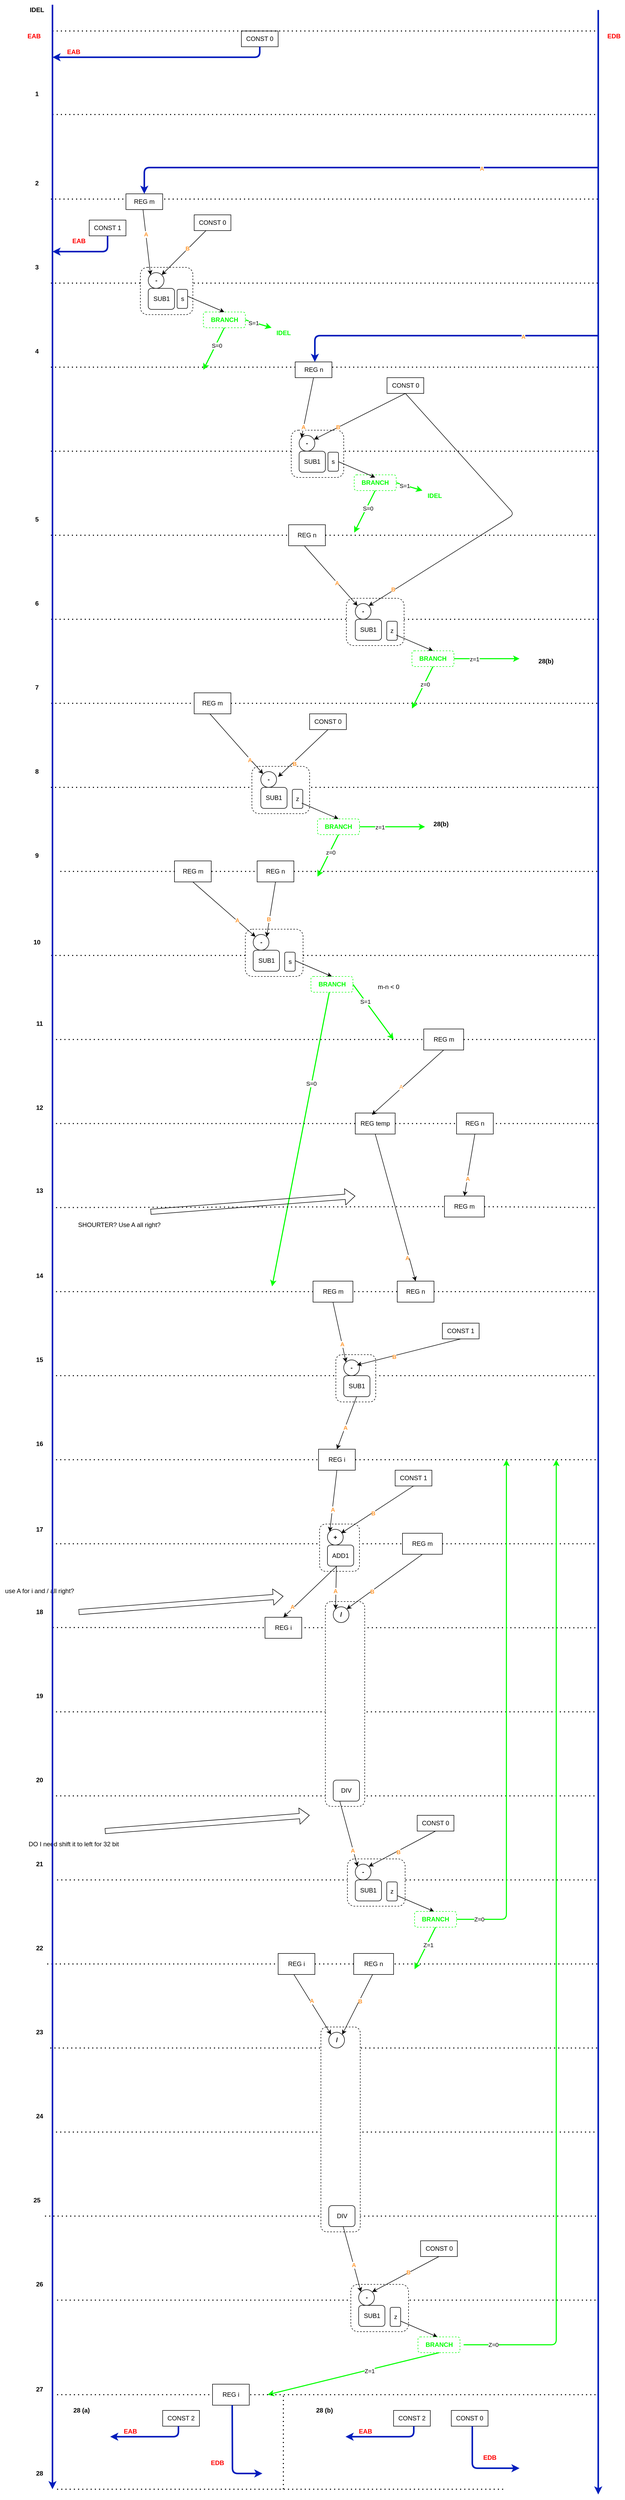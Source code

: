 <mxfile version="14.9.6" type="device"><diagram id="02yXqm9x_4ah_w584AvH" name="Page-1"><mxGraphModel dx="3253" dy="1382" grid="1" gridSize="10" guides="1" tooltips="1" connect="1" arrows="1" fold="1" page="1" pageScale="1" pageWidth="827" pageHeight="1169" math="0" shadow="0"><root><mxCell id="0"/><mxCell id="1" parent="0"/><mxCell id="FV67DLs8H3mLxor3m_Wk-18" value="CONST 0" style="rounded=0;whiteSpace=wrap;html=1;" parent="1" vertex="1"><mxGeometry x="440" y="80" width="70" height="30" as="geometry"/></mxCell><mxCell id="FV67DLs8H3mLxor3m_Wk-19" value="" style="endArrow=classic;html=1;exitX=0.5;exitY=1;exitDx=0;exitDy=0;fillColor=#0050ef;strokeColor=#001DBC;strokeWidth=3;" parent="1" source="FV67DLs8H3mLxor3m_Wk-18" edge="1"><mxGeometry width="50" height="50" relative="1" as="geometry"><mxPoint x="380" y="250" as="sourcePoint"/><mxPoint x="80" y="130" as="targetPoint"/><Array as="points"><mxPoint x="475" y="130"/></Array></mxGeometry></mxCell><mxCell id="FV67DLs8H3mLxor3m_Wk-20" value="CONST 1" style="rounded=0;whiteSpace=wrap;html=1;" parent="1" vertex="1"><mxGeometry x="150" y="440" width="70" height="30" as="geometry"/></mxCell><mxCell id="FV67DLs8H3mLxor3m_Wk-21" value="" style="endArrow=classic;html=1;fillColor=#0050ef;strokeColor=#001DBC;strokeWidth=3;exitX=0.5;exitY=1;exitDx=0;exitDy=0;" parent="1" source="FV67DLs8H3mLxor3m_Wk-20" edge="1"><mxGeometry width="50" height="50" relative="1" as="geometry"><mxPoint x="230" y="500" as="sourcePoint"/><mxPoint x="80" y="500" as="targetPoint"/><Array as="points"><mxPoint x="185" y="500"/></Array></mxGeometry></mxCell><mxCell id="FV67DLs8H3mLxor3m_Wk-22" value="&lt;b style=&quot;color: rgb(255 , 0 , 0)&quot;&gt;EAB&lt;/b&gt;" style="text;html=1;align=center;verticalAlign=middle;resizable=0;points=[];autosize=1;strokeColor=none;" parent="1" vertex="1"><mxGeometry x="100" y="110" width="40" height="20" as="geometry"/></mxCell><mxCell id="FV67DLs8H3mLxor3m_Wk-23" value="&lt;b style=&quot;color: rgb(255 , 0 , 0)&quot;&gt;EAB&lt;/b&gt;" style="text;html=1;align=center;verticalAlign=middle;resizable=0;points=[];autosize=1;strokeColor=none;" parent="1" vertex="1"><mxGeometry x="110" y="470" width="40" height="20" as="geometry"/></mxCell><mxCell id="FV67DLs8H3mLxor3m_Wk-24" value="" style="endArrow=none;dashed=1;html=1;dashPattern=1 3;strokeWidth=2;" parent="1" edge="1"><mxGeometry width="50" height="50" relative="1" as="geometry"><mxPoint x="80" y="80" as="sourcePoint"/><mxPoint x="1120" y="80" as="targetPoint"/></mxGeometry></mxCell><mxCell id="FV67DLs8H3mLxor3m_Wk-25" value="" style="endArrow=none;dashed=1;html=1;dashPattern=1 3;strokeWidth=2;" parent="1" edge="1"><mxGeometry width="50" height="50" relative="1" as="geometry"><mxPoint x="80" y="239" as="sourcePoint"/><mxPoint x="1120" y="239" as="targetPoint"/></mxGeometry></mxCell><mxCell id="FV67DLs8H3mLxor3m_Wk-27" value="" style="endArrow=classic;html=1;strokeWidth=3;entryX=0.5;entryY=0;entryDx=0;entryDy=0;fillColor=#0050ef;strokeColor=#001DBC;" parent="1" target="FV67DLs8H3mLxor3m_Wk-29" edge="1"><mxGeometry width="50" height="50" relative="1" as="geometry"><mxPoint x="1120" y="340" as="sourcePoint"/><mxPoint x="245" y="380" as="targetPoint"/><Array as="points"><mxPoint x="255" y="340"/></Array></mxGeometry></mxCell><mxCell id="QVjjogZ5-tUdwEBjDFH_-280" value="A" style="edgeLabel;html=1;align=center;verticalAlign=middle;resizable=0;points=[];fontColor=#FF9933;fontStyle=1" parent="FV67DLs8H3mLxor3m_Wk-27" vertex="1" connectable="0"><mxGeometry x="-0.515" y="2" relative="1" as="geometry"><mxPoint as="offset"/></mxGeometry></mxCell><mxCell id="FV67DLs8H3mLxor3m_Wk-28" value="" style="endArrow=none;dashed=1;html=1;dashPattern=1 3;strokeWidth=2;" parent="1" edge="1"><mxGeometry width="50" height="50" relative="1" as="geometry"><mxPoint x="77" y="400" as="sourcePoint"/><mxPoint x="1120" y="400" as="targetPoint"/></mxGeometry></mxCell><mxCell id="FV67DLs8H3mLxor3m_Wk-29" value="REG m" style="rounded=0;whiteSpace=wrap;html=1;" parent="1" vertex="1"><mxGeometry x="220" y="390" width="70" height="30" as="geometry"/></mxCell><mxCell id="FV67DLs8H3mLxor3m_Wk-37" value="" style="endArrow=none;dashed=1;html=1;dashPattern=1 3;strokeWidth=2;" parent="1" edge="1"><mxGeometry width="50" height="50" relative="1" as="geometry"><mxPoint x="77" y="560" as="sourcePoint"/><mxPoint x="1120" y="560" as="targetPoint"/></mxGeometry></mxCell><mxCell id="FV67DLs8H3mLxor3m_Wk-38" value="" style="endArrow=none;dashed=1;html=1;dashPattern=1 3;strokeWidth=2;" parent="1" edge="1"><mxGeometry width="50" height="50" relative="1" as="geometry"><mxPoint x="77" y="720" as="sourcePoint"/><mxPoint x="1120" y="720" as="targetPoint"/></mxGeometry></mxCell><mxCell id="FV67DLs8H3mLxor3m_Wk-40" value="" style="rounded=1;whiteSpace=wrap;html=1;dashed=1;" parent="1" vertex="1"><mxGeometry x="247.5" y="530" width="100" height="90" as="geometry"/></mxCell><mxCell id="FV67DLs8H3mLxor3m_Wk-41" value="&lt;b&gt;-&lt;/b&gt;" style="ellipse;whiteSpace=wrap;html=1;aspect=fixed;" parent="1" vertex="1"><mxGeometry x="262.5" y="540" width="30" height="30" as="geometry"/></mxCell><mxCell id="FV67DLs8H3mLxor3m_Wk-42" value="SUB1" style="rounded=1;whiteSpace=wrap;html=1;" parent="1" vertex="1"><mxGeometry x="262.5" y="570" width="50" height="40" as="geometry"/></mxCell><mxCell id="FV67DLs8H3mLxor3m_Wk-43" value="s" style="rounded=1;whiteSpace=wrap;html=1;" parent="1" vertex="1"><mxGeometry x="317.5" y="571.88" width="20" height="36.25" as="geometry"/></mxCell><mxCell id="FV67DLs8H3mLxor3m_Wk-44" value="" style="endArrow=classic;html=1;strokeWidth=1;exitX=0.5;exitY=1;exitDx=0;exitDy=0;entryX=0;entryY=0;entryDx=0;entryDy=0;" parent="1" target="FV67DLs8H3mLxor3m_Wk-41" edge="1"><mxGeometry width="50" height="50" relative="1" as="geometry"><mxPoint x="252.5" y="420" as="sourcePoint"/><mxPoint x="417.5" y="430" as="targetPoint"/></mxGeometry></mxCell><mxCell id="QVjjogZ5-tUdwEBjDFH_-242" value="A" style="edgeLabel;html=1;align=center;verticalAlign=middle;resizable=0;points=[];fontColor=#FF9933;fontStyle=1" parent="FV67DLs8H3mLxor3m_Wk-44" vertex="1" connectable="0"><mxGeometry x="-0.242" relative="1" as="geometry"><mxPoint as="offset"/></mxGeometry></mxCell><mxCell id="FV67DLs8H3mLxor3m_Wk-45" value="" style="endArrow=classic;html=1;strokeWidth=1;exitX=0.5;exitY=1;exitDx=0;exitDy=0;entryX=1;entryY=0;entryDx=0;entryDy=0;" parent="1" target="FV67DLs8H3mLxor3m_Wk-41" edge="1"><mxGeometry width="50" height="50" relative="1" as="geometry"><mxPoint x="372.5" y="460" as="sourcePoint"/><mxPoint x="287.5" y="540" as="targetPoint"/></mxGeometry></mxCell><mxCell id="QVjjogZ5-tUdwEBjDFH_-244" value="B" style="edgeLabel;html=1;align=center;verticalAlign=middle;resizable=0;points=[];fontColor=#FF9933;fontStyle=1" parent="FV67DLs8H3mLxor3m_Wk-45" vertex="1" connectable="0"><mxGeometry x="-0.174" y="-1" relative="1" as="geometry"><mxPoint y="-1" as="offset"/></mxGeometry></mxCell><mxCell id="FV67DLs8H3mLxor3m_Wk-46" value="CONST 0" style="rounded=0;whiteSpace=wrap;html=1;" parent="1" vertex="1"><mxGeometry x="350" y="430" width="70" height="30" as="geometry"/></mxCell><mxCell id="FV67DLs8H3mLxor3m_Wk-47" value="&lt;b&gt;&lt;font color=&quot;#00ff00&quot;&gt;BRANCH&lt;/font&gt;&lt;/b&gt;" style="rounded=1;whiteSpace=wrap;html=1;dashed=1;strokeColor=#00FF00;" parent="1" vertex="1"><mxGeometry x="367.5" y="614.99" width="80" height="30" as="geometry"/></mxCell><mxCell id="FV67DLs8H3mLxor3m_Wk-48" value="" style="endArrow=classic;html=1;strokeWidth=1;exitX=1;exitY=0.5;exitDx=0;exitDy=0;entryX=0.5;entryY=0;entryDx=0;entryDy=0;" parent="1" target="FV67DLs8H3mLxor3m_Wk-47" edge="1"><mxGeometry width="50" height="50" relative="1" as="geometry"><mxPoint x="337.5" y="584.995" as="sourcePoint"/><mxPoint x="397.5" y="504.99" as="targetPoint"/></mxGeometry></mxCell><mxCell id="FV67DLs8H3mLxor3m_Wk-49" value="" style="endArrow=classic;html=1;strokeWidth=2;exitX=1;exitY=0.5;exitDx=0;exitDy=0;strokeColor=#00FF00;" parent="1" source="FV67DLs8H3mLxor3m_Wk-47" edge="1"><mxGeometry width="50" height="50" relative="1" as="geometry"><mxPoint x="347.5" y="624.99" as="sourcePoint"/><mxPoint x="497.5" y="644.99" as="targetPoint"/></mxGeometry></mxCell><mxCell id="FV67DLs8H3mLxor3m_Wk-50" value="S=1" style="edgeLabel;html=1;align=center;verticalAlign=middle;resizable=0;points=[];" parent="FV67DLs8H3mLxor3m_Wk-49" vertex="1" connectable="0"><mxGeometry x="-0.377" y="-1" relative="1" as="geometry"><mxPoint as="offset"/></mxGeometry></mxCell><mxCell id="FV67DLs8H3mLxor3m_Wk-51" value="" style="endArrow=classic;html=1;strokeWidth=2;exitX=1;exitY=0.5;exitDx=0;exitDy=0;strokeColor=#00FF00;" parent="1" edge="1"><mxGeometry width="50" height="50" relative="1" as="geometry"><mxPoint x="407.5" y="644.99" as="sourcePoint"/><mxPoint x="367.5" y="724.99" as="targetPoint"/></mxGeometry></mxCell><mxCell id="FV67DLs8H3mLxor3m_Wk-52" value="S=0" style="edgeLabel;html=1;align=center;verticalAlign=middle;resizable=0;points=[];" parent="FV67DLs8H3mLxor3m_Wk-51" vertex="1" connectable="0"><mxGeometry x="-0.185" y="2" relative="1" as="geometry"><mxPoint as="offset"/></mxGeometry></mxCell><mxCell id="FV67DLs8H3mLxor3m_Wk-53" value="&lt;font color=&quot;#00ff00&quot;&gt;&lt;b&gt;IDEL&lt;/b&gt;&lt;/font&gt;" style="text;html=1;align=center;verticalAlign=middle;resizable=0;points=[];autosize=1;strokeColor=none;" parent="1" vertex="1"><mxGeometry x="500" y="644.99" width="40" height="20" as="geometry"/></mxCell><mxCell id="QVjjogZ5-tUdwEBjDFH_-1" value="" style="endArrow=none;dashed=1;html=1;dashPattern=1 3;strokeWidth=2;" parent="1" edge="1"><mxGeometry width="50" height="50" relative="1" as="geometry"><mxPoint x="77" y="880" as="sourcePoint"/><mxPoint x="1120" y="880" as="targetPoint"/></mxGeometry></mxCell><mxCell id="QVjjogZ5-tUdwEBjDFH_-2" value="" style="endArrow=none;dashed=1;html=1;dashPattern=1 3;strokeWidth=2;startArrow=none;" parent="1" source="QVjjogZ5-tUdwEBjDFH_-40" edge="1"><mxGeometry width="50" height="50" relative="1" as="geometry"><mxPoint x="77" y="1040" as="sourcePoint"/><mxPoint x="1120" y="1040" as="targetPoint"/></mxGeometry></mxCell><mxCell id="QVjjogZ5-tUdwEBjDFH_-3" value="REG n" style="rounded=0;whiteSpace=wrap;html=1;" parent="1" vertex="1"><mxGeometry x="542.5" y="710" width="70" height="30" as="geometry"/></mxCell><mxCell id="QVjjogZ5-tUdwEBjDFH_-7" value="" style="rounded=1;whiteSpace=wrap;html=1;dashed=1;" parent="1" vertex="1"><mxGeometry x="535" y="840" width="100" height="90" as="geometry"/></mxCell><mxCell id="QVjjogZ5-tUdwEBjDFH_-8" value="&lt;b&gt;-&lt;/b&gt;" style="ellipse;whiteSpace=wrap;html=1;aspect=fixed;" parent="1" vertex="1"><mxGeometry x="550" y="850" width="30" height="30" as="geometry"/></mxCell><mxCell id="QVjjogZ5-tUdwEBjDFH_-9" value="SUB1" style="rounded=1;whiteSpace=wrap;html=1;" parent="1" vertex="1"><mxGeometry x="550" y="880" width="50" height="40" as="geometry"/></mxCell><mxCell id="QVjjogZ5-tUdwEBjDFH_-10" value="s" style="rounded=1;whiteSpace=wrap;html=1;" parent="1" vertex="1"><mxGeometry x="605" y="881.88" width="20" height="36.25" as="geometry"/></mxCell><mxCell id="QVjjogZ5-tUdwEBjDFH_-11" value="&lt;b&gt;&lt;font color=&quot;#00ff00&quot;&gt;BRANCH&lt;/font&gt;&lt;/b&gt;" style="rounded=1;whiteSpace=wrap;html=1;dashed=1;strokeColor=#00FF00;" parent="1" vertex="1"><mxGeometry x="655" y="924.99" width="80" height="30" as="geometry"/></mxCell><mxCell id="QVjjogZ5-tUdwEBjDFH_-12" value="" style="endArrow=classic;html=1;strokeWidth=2;exitX=1;exitY=0.5;exitDx=0;exitDy=0;strokeColor=#00FF00;" parent="1" source="QVjjogZ5-tUdwEBjDFH_-11" edge="1"><mxGeometry width="50" height="50" relative="1" as="geometry"><mxPoint x="635" y="934.99" as="sourcePoint"/><mxPoint x="785" y="954.99" as="targetPoint"/></mxGeometry></mxCell><mxCell id="QVjjogZ5-tUdwEBjDFH_-13" value="S=1" style="edgeLabel;html=1;align=center;verticalAlign=middle;resizable=0;points=[];" parent="QVjjogZ5-tUdwEBjDFH_-12" vertex="1" connectable="0"><mxGeometry x="-0.377" y="-1" relative="1" as="geometry"><mxPoint as="offset"/></mxGeometry></mxCell><mxCell id="QVjjogZ5-tUdwEBjDFH_-14" value="" style="endArrow=classic;html=1;strokeWidth=2;exitX=1;exitY=0.5;exitDx=0;exitDy=0;strokeColor=#00FF00;" parent="1" edge="1"><mxGeometry width="50" height="50" relative="1" as="geometry"><mxPoint x="695" y="954.99" as="sourcePoint"/><mxPoint x="655" y="1034.99" as="targetPoint"/></mxGeometry></mxCell><mxCell id="QVjjogZ5-tUdwEBjDFH_-15" value="S=0" style="edgeLabel;html=1;align=center;verticalAlign=middle;resizable=0;points=[];" parent="QVjjogZ5-tUdwEBjDFH_-14" vertex="1" connectable="0"><mxGeometry x="-0.185" y="2" relative="1" as="geometry"><mxPoint as="offset"/></mxGeometry></mxCell><mxCell id="QVjjogZ5-tUdwEBjDFH_-16" value="&lt;font color=&quot;#00ff00&quot;&gt;&lt;b&gt;IDEL&lt;/b&gt;&lt;/font&gt;" style="text;html=1;align=center;verticalAlign=middle;resizable=0;points=[];autosize=1;strokeColor=none;" parent="1" vertex="1"><mxGeometry x="787.5" y="954.99" width="40" height="20" as="geometry"/></mxCell><mxCell id="QVjjogZ5-tUdwEBjDFH_-17" value="" style="endArrow=classic;html=1;strokeWidth=1;exitX=0.5;exitY=1;exitDx=0;exitDy=0;entryX=0;entryY=0;entryDx=0;entryDy=0;" parent="1" source="QVjjogZ5-tUdwEBjDFH_-3" target="QVjjogZ5-tUdwEBjDFH_-8" edge="1"><mxGeometry width="50" height="50" relative="1" as="geometry"><mxPoint x="584.39" y="570" as="sourcePoint"/><mxPoint x="499.997" y="654.393" as="targetPoint"/></mxGeometry></mxCell><mxCell id="QVjjogZ5-tUdwEBjDFH_-245" value="A" style="edgeLabel;html=1;align=center;verticalAlign=middle;resizable=0;points=[];fontColor=#FF9933;fontStyle=1" parent="QVjjogZ5-tUdwEBjDFH_-17" vertex="1" connectable="0"><mxGeometry x="0.646" y="-1" relative="1" as="geometry"><mxPoint as="offset"/></mxGeometry></mxCell><mxCell id="QVjjogZ5-tUdwEBjDFH_-18" value="CONST 0" style="rounded=0;whiteSpace=wrap;html=1;" parent="1" vertex="1"><mxGeometry x="717.5" y="740" width="70" height="30" as="geometry"/></mxCell><mxCell id="QVjjogZ5-tUdwEBjDFH_-19" value="" style="endArrow=classic;html=1;strokeWidth=1;exitX=0.5;exitY=1;exitDx=0;exitDy=0;entryX=0.946;entryY=0.255;entryDx=0;entryDy=0;entryPerimeter=0;" parent="1" source="QVjjogZ5-tUdwEBjDFH_-18" target="QVjjogZ5-tUdwEBjDFH_-8" edge="1"><mxGeometry width="50" height="50" relative="1" as="geometry"><mxPoint x="594.39" y="580" as="sourcePoint"/><mxPoint x="564.393" y="864.393" as="targetPoint"/></mxGeometry></mxCell><mxCell id="QVjjogZ5-tUdwEBjDFH_-246" value="B" style="edgeLabel;html=1;align=center;verticalAlign=middle;resizable=0;points=[];fontColor=#FF9933;fontStyle=1" parent="QVjjogZ5-tUdwEBjDFH_-19" vertex="1" connectable="0"><mxGeometry x="0.479" y="-1" relative="1" as="geometry"><mxPoint as="offset"/></mxGeometry></mxCell><mxCell id="QVjjogZ5-tUdwEBjDFH_-20" value="" style="endArrow=classic;html=1;strokeWidth=1;exitX=1;exitY=0.5;exitDx=0;exitDy=0;entryX=0.5;entryY=0;entryDx=0;entryDy=0;" parent="1" edge="1"><mxGeometry width="50" height="50" relative="1" as="geometry"><mxPoint x="625" y="899.995" as="sourcePoint"/><mxPoint x="695" y="929.99" as="targetPoint"/></mxGeometry></mxCell><mxCell id="QVjjogZ5-tUdwEBjDFH_-21" value="" style="endArrow=none;dashed=1;html=1;dashPattern=1 3;strokeWidth=2;" parent="1" edge="1"><mxGeometry width="50" height="50" relative="1" as="geometry"><mxPoint x="77.5" y="1200" as="sourcePoint"/><mxPoint x="1120" y="1200" as="targetPoint"/></mxGeometry></mxCell><mxCell id="QVjjogZ5-tUdwEBjDFH_-22" value="" style="endArrow=none;dashed=1;html=1;dashPattern=1 3;strokeWidth=2;startArrow=none;" parent="1" source="QVjjogZ5-tUdwEBjDFH_-44" edge="1"><mxGeometry width="50" height="50" relative="1" as="geometry"><mxPoint x="77.5" y="1360" as="sourcePoint"/><mxPoint x="1120" y="1360" as="targetPoint"/></mxGeometry></mxCell><mxCell id="QVjjogZ5-tUdwEBjDFH_-27" value="" style="rounded=1;whiteSpace=wrap;html=1;dashed=1;" parent="1" vertex="1"><mxGeometry x="640" y="1160" width="110" height="90" as="geometry"/></mxCell><mxCell id="QVjjogZ5-tUdwEBjDFH_-28" value="&lt;b&gt;-&lt;/b&gt;" style="ellipse;whiteSpace=wrap;html=1;aspect=fixed;" parent="1" vertex="1"><mxGeometry x="657" y="1170" width="30" height="30" as="geometry"/></mxCell><mxCell id="QVjjogZ5-tUdwEBjDFH_-29" value="SUB1" style="rounded=1;whiteSpace=wrap;html=1;" parent="1" vertex="1"><mxGeometry x="657" y="1200" width="50" height="40" as="geometry"/></mxCell><mxCell id="QVjjogZ5-tUdwEBjDFH_-30" value="z" style="rounded=1;whiteSpace=wrap;html=1;" parent="1" vertex="1"><mxGeometry x="717" y="1203.75" width="20" height="36.25" as="geometry"/></mxCell><mxCell id="QVjjogZ5-tUdwEBjDFH_-31" value="" style="endArrow=classic;html=1;strokeWidth=1;exitX=1;exitY=0.5;exitDx=0;exitDy=0;entryX=0.5;entryY=0;entryDx=0;entryDy=0;" parent="1" edge="1"><mxGeometry width="50" height="50" relative="1" as="geometry"><mxPoint x="735" y="1230.005" as="sourcePoint"/><mxPoint x="805" y="1260" as="targetPoint"/></mxGeometry></mxCell><mxCell id="QVjjogZ5-tUdwEBjDFH_-32" value="&lt;b&gt;&lt;font color=&quot;#00ff00&quot;&gt;BRANCH&lt;/font&gt;&lt;/b&gt;" style="rounded=1;whiteSpace=wrap;html=1;dashed=1;strokeColor=#00FF00;" parent="1" vertex="1"><mxGeometry x="765" y="1260" width="80" height="30" as="geometry"/></mxCell><mxCell id="QVjjogZ5-tUdwEBjDFH_-33" value="" style="endArrow=classic;html=1;strokeWidth=2;exitX=1;exitY=0.5;exitDx=0;exitDy=0;strokeColor=#00FF00;" parent="1" edge="1"><mxGeometry width="50" height="50" relative="1" as="geometry"><mxPoint x="805" y="1290" as="sourcePoint"/><mxPoint x="765" y="1370" as="targetPoint"/></mxGeometry></mxCell><mxCell id="QVjjogZ5-tUdwEBjDFH_-34" value="z=0" style="edgeLabel;html=1;align=center;verticalAlign=middle;resizable=0;points=[];" parent="QVjjogZ5-tUdwEBjDFH_-33" vertex="1" connectable="0"><mxGeometry x="-0.169" y="2" relative="1" as="geometry"><mxPoint as="offset"/></mxGeometry></mxCell><mxCell id="QVjjogZ5-tUdwEBjDFH_-35" value="" style="endArrow=classic;html=1;strokeWidth=2;exitX=1;exitY=0.5;exitDx=0;exitDy=0;strokeColor=#00FF00;" parent="1" source="QVjjogZ5-tUdwEBjDFH_-32" edge="1"><mxGeometry width="50" height="50" relative="1" as="geometry"><mxPoint x="745" y="1280" as="sourcePoint"/><mxPoint x="970" y="1275" as="targetPoint"/></mxGeometry></mxCell><mxCell id="QVjjogZ5-tUdwEBjDFH_-36" value="z=1" style="edgeLabel;html=1;align=center;verticalAlign=middle;resizable=0;points=[];" parent="QVjjogZ5-tUdwEBjDFH_-35" vertex="1" connectable="0"><mxGeometry x="-0.377" y="-1" relative="1" as="geometry"><mxPoint as="offset"/></mxGeometry></mxCell><mxCell id="QVjjogZ5-tUdwEBjDFH_-37" value="&lt;b&gt;28(b)&lt;/b&gt;" style="text;html=1;align=center;verticalAlign=middle;resizable=0;points=[];autosize=1;strokeColor=none;" parent="1" vertex="1"><mxGeometry x="1000" y="1270" width="40" height="20" as="geometry"/></mxCell><mxCell id="QVjjogZ5-tUdwEBjDFH_-38" value="" style="endArrow=classic;html=1;strokeWidth=1;exitX=0.5;exitY=1;exitDx=0;exitDy=0;entryX=1;entryY=0;entryDx=0;entryDy=0;" parent="1" source="QVjjogZ5-tUdwEBjDFH_-18" target="QVjjogZ5-tUdwEBjDFH_-28" edge="1"><mxGeometry width="50" height="50" relative="1" as="geometry"><mxPoint x="762.5" y="780" as="sourcePoint"/><mxPoint x="588.38" y="867.65" as="targetPoint"/><Array as="points"><mxPoint x="960" y="1000"/></Array></mxGeometry></mxCell><mxCell id="QVjjogZ5-tUdwEBjDFH_-249" value="B" style="edgeLabel;html=1;align=center;verticalAlign=middle;resizable=0;points=[];fontColor=#FF9933;fontStyle=1" parent="QVjjogZ5-tUdwEBjDFH_-38" vertex="1" connectable="0"><mxGeometry x="0.825" y="-2" relative="1" as="geometry"><mxPoint as="offset"/></mxGeometry></mxCell><mxCell id="QVjjogZ5-tUdwEBjDFH_-40" value="REG n" style="rounded=0;whiteSpace=wrap;html=1;" parent="1" vertex="1"><mxGeometry x="530" y="1020" width="70" height="40" as="geometry"/></mxCell><mxCell id="QVjjogZ5-tUdwEBjDFH_-42" value="" style="endArrow=none;dashed=1;html=1;dashPattern=1 3;strokeWidth=2;" parent="1" target="QVjjogZ5-tUdwEBjDFH_-40" edge="1"><mxGeometry width="50" height="50" relative="1" as="geometry"><mxPoint x="77" y="1040" as="sourcePoint"/><mxPoint x="827" y="1040" as="targetPoint"/></mxGeometry></mxCell><mxCell id="QVjjogZ5-tUdwEBjDFH_-43" value="" style="endArrow=classic;html=1;strokeWidth=1;exitX=0.5;exitY=1;exitDx=0;exitDy=0;entryX=0;entryY=0;entryDx=0;entryDy=0;" parent="1" target="QVjjogZ5-tUdwEBjDFH_-28" edge="1"><mxGeometry width="50" height="50" relative="1" as="geometry"><mxPoint x="560.0" y="1060" as="sourcePoint"/><mxPoint x="530.003" y="1344.393" as="targetPoint"/></mxGeometry></mxCell><mxCell id="QVjjogZ5-tUdwEBjDFH_-248" value="A" style="edgeLabel;html=1;align=center;verticalAlign=middle;resizable=0;points=[];fontColor=#FF9933;fontStyle=1" parent="QVjjogZ5-tUdwEBjDFH_-43" vertex="1" connectable="0"><mxGeometry x="0.221" y="-1" relative="1" as="geometry"><mxPoint as="offset"/></mxGeometry></mxCell><mxCell id="QVjjogZ5-tUdwEBjDFH_-44" value="REG m" style="rounded=0;whiteSpace=wrap;html=1;" parent="1" vertex="1"><mxGeometry x="350" y="1340" width="70" height="40" as="geometry"/></mxCell><mxCell id="QVjjogZ5-tUdwEBjDFH_-45" value="" style="endArrow=none;dashed=1;html=1;dashPattern=1 3;strokeWidth=2;" parent="1" target="QVjjogZ5-tUdwEBjDFH_-44" edge="1"><mxGeometry width="50" height="50" relative="1" as="geometry"><mxPoint x="77.5" y="1360" as="sourcePoint"/><mxPoint x="827.5" y="1360" as="targetPoint"/></mxGeometry></mxCell><mxCell id="QVjjogZ5-tUdwEBjDFH_-46" value="" style="endArrow=none;dashed=1;html=1;dashPattern=1 3;strokeWidth=2;" parent="1" edge="1"><mxGeometry width="50" height="50" relative="1" as="geometry"><mxPoint x="77" y="1520" as="sourcePoint"/><mxPoint x="1120" y="1520" as="targetPoint"/></mxGeometry></mxCell><mxCell id="QVjjogZ5-tUdwEBjDFH_-47" value="" style="endArrow=none;dashed=1;html=1;dashPattern=1 3;strokeWidth=2;startArrow=none;" parent="1" source="QVjjogZ5-tUdwEBjDFH_-63" edge="1"><mxGeometry width="50" height="50" relative="1" as="geometry"><mxPoint x="95" y="1680" as="sourcePoint"/><mxPoint x="1120" y="1680" as="targetPoint"/></mxGeometry></mxCell><mxCell id="QVjjogZ5-tUdwEBjDFH_-48" value="" style="rounded=1;whiteSpace=wrap;html=1;dashed=1;" parent="1" vertex="1"><mxGeometry x="460" y="1480" width="110" height="90" as="geometry"/></mxCell><mxCell id="QVjjogZ5-tUdwEBjDFH_-49" value="&lt;b&gt;-&lt;/b&gt;" style="ellipse;whiteSpace=wrap;html=1;aspect=fixed;" parent="1" vertex="1"><mxGeometry x="477" y="1490" width="30" height="30" as="geometry"/></mxCell><mxCell id="QVjjogZ5-tUdwEBjDFH_-50" value="SUB1" style="rounded=1;whiteSpace=wrap;html=1;" parent="1" vertex="1"><mxGeometry x="477" y="1520" width="50" height="40" as="geometry"/></mxCell><mxCell id="QVjjogZ5-tUdwEBjDFH_-51" value="z" style="rounded=1;whiteSpace=wrap;html=1;" parent="1" vertex="1"><mxGeometry x="537" y="1523.75" width="20" height="36.25" as="geometry"/></mxCell><mxCell id="QVjjogZ5-tUdwEBjDFH_-52" value="" style="endArrow=classic;html=1;strokeWidth=1;exitX=1;exitY=0.5;exitDx=0;exitDy=0;entryX=0.5;entryY=0;entryDx=0;entryDy=0;" parent="1" edge="1"><mxGeometry width="50" height="50" relative="1" as="geometry"><mxPoint x="555" y="1550.005" as="sourcePoint"/><mxPoint x="625" y="1580" as="targetPoint"/></mxGeometry></mxCell><mxCell id="QVjjogZ5-tUdwEBjDFH_-53" value="&lt;b&gt;&lt;font color=&quot;#00ff00&quot;&gt;BRANCH&lt;/font&gt;&lt;/b&gt;" style="rounded=1;whiteSpace=wrap;html=1;dashed=1;strokeColor=#00FF00;" parent="1" vertex="1"><mxGeometry x="585" y="1580" width="80" height="30" as="geometry"/></mxCell><mxCell id="QVjjogZ5-tUdwEBjDFH_-54" value="" style="endArrow=classic;html=1;strokeWidth=2;exitX=1;exitY=0.5;exitDx=0;exitDy=0;strokeColor=#00FF00;" parent="1" edge="1"><mxGeometry width="50" height="50" relative="1" as="geometry"><mxPoint x="625" y="1610" as="sourcePoint"/><mxPoint x="585" y="1690" as="targetPoint"/></mxGeometry></mxCell><mxCell id="QVjjogZ5-tUdwEBjDFH_-55" value="z=0" style="edgeLabel;html=1;align=center;verticalAlign=middle;resizable=0;points=[];" parent="QVjjogZ5-tUdwEBjDFH_-54" vertex="1" connectable="0"><mxGeometry x="-0.169" y="2" relative="1" as="geometry"><mxPoint as="offset"/></mxGeometry></mxCell><mxCell id="QVjjogZ5-tUdwEBjDFH_-56" value="" style="endArrow=classic;html=1;strokeWidth=2;exitX=1;exitY=0.5;exitDx=0;exitDy=0;strokeColor=#00FF00;" parent="1" source="QVjjogZ5-tUdwEBjDFH_-53" edge="1"><mxGeometry width="50" height="50" relative="1" as="geometry"><mxPoint x="565" y="1600" as="sourcePoint"/><mxPoint x="790" y="1595" as="targetPoint"/></mxGeometry></mxCell><mxCell id="QVjjogZ5-tUdwEBjDFH_-57" value="z=1" style="edgeLabel;html=1;align=center;verticalAlign=middle;resizable=0;points=[];" parent="QVjjogZ5-tUdwEBjDFH_-56" vertex="1" connectable="0"><mxGeometry x="-0.377" y="-1" relative="1" as="geometry"><mxPoint as="offset"/></mxGeometry></mxCell><mxCell id="QVjjogZ5-tUdwEBjDFH_-58" value="" style="endArrow=classic;html=1;strokeWidth=1;exitX=0.5;exitY=1;exitDx=0;exitDy=0;entryX=0;entryY=0;entryDx=0;entryDy=0;" parent="1" edge="1"><mxGeometry width="50" height="50" relative="1" as="geometry"><mxPoint x="380" y="1380" as="sourcePoint"/><mxPoint x="481.393" y="1494.393" as="targetPoint"/></mxGeometry></mxCell><mxCell id="QVjjogZ5-tUdwEBjDFH_-250" value="A" style="edgeLabel;html=1;align=center;verticalAlign=middle;resizable=0;points=[];fontColor=#FF9933;fontStyle=1" parent="QVjjogZ5-tUdwEBjDFH_-58" vertex="1" connectable="0"><mxGeometry x="0.516" y="-2" relative="1" as="geometry"><mxPoint as="offset"/></mxGeometry></mxCell><mxCell id="QVjjogZ5-tUdwEBjDFH_-59" value="CONST 0" style="rounded=0;whiteSpace=wrap;html=1;" parent="1" vertex="1"><mxGeometry x="570" y="1380" width="70" height="30" as="geometry"/></mxCell><mxCell id="QVjjogZ5-tUdwEBjDFH_-60" value="" style="endArrow=classic;html=1;strokeWidth=1;exitX=0.5;exitY=1;exitDx=0;exitDy=0;" parent="1" source="QVjjogZ5-tUdwEBjDFH_-59" edge="1"><mxGeometry width="50" height="50" relative="1" as="geometry"><mxPoint x="390" y="1390" as="sourcePoint"/><mxPoint x="510" y="1500" as="targetPoint"/></mxGeometry></mxCell><mxCell id="QVjjogZ5-tUdwEBjDFH_-251" value="B" style="edgeLabel;html=1;align=center;verticalAlign=middle;resizable=0;points=[];fontColor=#FF9933;fontStyle=1" parent="QVjjogZ5-tUdwEBjDFH_-60" vertex="1" connectable="0"><mxGeometry x="0.389" y="3" relative="1" as="geometry"><mxPoint as="offset"/></mxGeometry></mxCell><mxCell id="QVjjogZ5-tUdwEBjDFH_-62" value="" style="endArrow=none;dashed=1;html=1;dashPattern=1 3;strokeWidth=2;" parent="1" edge="1"><mxGeometry width="50" height="50" relative="1" as="geometry"><mxPoint x="77.5" y="1840" as="sourcePoint"/><mxPoint x="1120" y="1840" as="targetPoint"/></mxGeometry></mxCell><mxCell id="QVjjogZ5-tUdwEBjDFH_-63" value="REG n" style="rounded=0;whiteSpace=wrap;html=1;" parent="1" vertex="1"><mxGeometry x="470" y="1660" width="70" height="40" as="geometry"/></mxCell><mxCell id="QVjjogZ5-tUdwEBjDFH_-64" value="" style="endArrow=none;dashed=1;html=1;dashPattern=1 3;strokeWidth=2;" parent="1" target="QVjjogZ5-tUdwEBjDFH_-63" edge="1"><mxGeometry width="50" height="50" relative="1" as="geometry"><mxPoint x="95" y="1680" as="sourcePoint"/><mxPoint x="920" y="1680" as="targetPoint"/></mxGeometry></mxCell><mxCell id="QVjjogZ5-tUdwEBjDFH_-77" value="" style="rounded=1;whiteSpace=wrap;html=1;dashed=1;" parent="1" vertex="1"><mxGeometry x="447.5" y="1790" width="110" height="90" as="geometry"/></mxCell><mxCell id="QVjjogZ5-tUdwEBjDFH_-78" value="&lt;b&gt;-&lt;/b&gt;" style="ellipse;whiteSpace=wrap;html=1;aspect=fixed;" parent="1" vertex="1"><mxGeometry x="462.5" y="1800" width="30" height="30" as="geometry"/></mxCell><mxCell id="QVjjogZ5-tUdwEBjDFH_-79" value="SUB1" style="rounded=1;whiteSpace=wrap;html=1;" parent="1" vertex="1"><mxGeometry x="462.5" y="1830" width="50" height="40" as="geometry"/></mxCell><mxCell id="QVjjogZ5-tUdwEBjDFH_-80" value="s" style="rounded=1;whiteSpace=wrap;html=1;" parent="1" vertex="1"><mxGeometry x="522.5" y="1833.75" width="20" height="36.25" as="geometry"/></mxCell><mxCell id="QVjjogZ5-tUdwEBjDFH_-81" value="" style="endArrow=classic;html=1;strokeWidth=1;exitX=1;exitY=0.5;exitDx=0;exitDy=0;entryX=0.5;entryY=0;entryDx=0;entryDy=0;" parent="1" edge="1"><mxGeometry width="50" height="50" relative="1" as="geometry"><mxPoint x="542.5" y="1850.005" as="sourcePoint"/><mxPoint x="612.5" y="1880" as="targetPoint"/></mxGeometry></mxCell><mxCell id="QVjjogZ5-tUdwEBjDFH_-82" value="&lt;b&gt;&lt;font color=&quot;#00ff00&quot;&gt;BRANCH&lt;/font&gt;&lt;/b&gt;" style="rounded=1;whiteSpace=wrap;html=1;dashed=1;strokeColor=#00FF00;" parent="1" vertex="1"><mxGeometry x="572.5" y="1880" width="80" height="30" as="geometry"/></mxCell><mxCell id="QVjjogZ5-tUdwEBjDFH_-83" value="" style="endArrow=classic;html=1;strokeWidth=2;exitX=1;exitY=0.5;exitDx=0;exitDy=0;strokeColor=#00FF00;" parent="1" source="QVjjogZ5-tUdwEBjDFH_-82" edge="1"><mxGeometry width="50" height="50" relative="1" as="geometry"><mxPoint x="552.5" y="1890" as="sourcePoint"/><mxPoint x="730" y="2000" as="targetPoint"/></mxGeometry></mxCell><mxCell id="QVjjogZ5-tUdwEBjDFH_-84" value="S=1" style="edgeLabel;html=1;align=center;verticalAlign=middle;resizable=0;points=[];" parent="QVjjogZ5-tUdwEBjDFH_-83" vertex="1" connectable="0"><mxGeometry x="-0.377" y="-1" relative="1" as="geometry"><mxPoint as="offset"/></mxGeometry></mxCell><mxCell id="QVjjogZ5-tUdwEBjDFH_-85" value="" style="endArrow=classic;html=1;strokeWidth=2;exitX=1;exitY=0.5;exitDx=0;exitDy=0;strokeColor=#00FF00;" parent="1" edge="1"><mxGeometry width="50" height="50" relative="1" as="geometry"><mxPoint x="607.5" y="1910" as="sourcePoint"/><mxPoint x="498.5" y="2470" as="targetPoint"/></mxGeometry></mxCell><mxCell id="QVjjogZ5-tUdwEBjDFH_-86" value="S=0" style="edgeLabel;html=1;align=center;verticalAlign=middle;resizable=0;points=[];" parent="QVjjogZ5-tUdwEBjDFH_-85" vertex="1" connectable="0"><mxGeometry x="-0.377" y="-1" relative="1" as="geometry"><mxPoint as="offset"/></mxGeometry></mxCell><mxCell id="QVjjogZ5-tUdwEBjDFH_-87" value="" style="endArrow=classic;html=1;strokeWidth=1;exitX=0.5;exitY=1;exitDx=0;exitDy=0;entryX=1;entryY=0;entryDx=0;entryDy=0;" parent="1" source="QVjjogZ5-tUdwEBjDFH_-63" target="QVjjogZ5-tUdwEBjDFH_-78" edge="1"><mxGeometry width="50" height="50" relative="1" as="geometry"><mxPoint x="615" y="1420" as="sourcePoint"/><mxPoint x="520" y="1510" as="targetPoint"/></mxGeometry></mxCell><mxCell id="QVjjogZ5-tUdwEBjDFH_-253" value="B" style="edgeLabel;html=1;align=center;verticalAlign=middle;resizable=0;points=[];fontColor=#FF9933;fontStyle=1" parent="QVjjogZ5-tUdwEBjDFH_-87" vertex="1" connectable="0"><mxGeometry x="0.364" y="-2" relative="1" as="geometry"><mxPoint as="offset"/></mxGeometry></mxCell><mxCell id="QVjjogZ5-tUdwEBjDFH_-88" value="REG m" style="rounded=0;whiteSpace=wrap;html=1;" parent="1" vertex="1"><mxGeometry x="312.5" y="1660" width="70" height="40" as="geometry"/></mxCell><mxCell id="QVjjogZ5-tUdwEBjDFH_-89" value="" style="endArrow=classic;html=1;strokeWidth=1;exitX=0.5;exitY=1;exitDx=0;exitDy=0;entryX=0;entryY=0;entryDx=0;entryDy=0;" parent="1" source="QVjjogZ5-tUdwEBjDFH_-88" target="QVjjogZ5-tUdwEBjDFH_-78" edge="1"><mxGeometry width="50" height="50" relative="1" as="geometry"><mxPoint x="515" y="1710" as="sourcePoint"/><mxPoint x="498.107" y="1814.393" as="targetPoint"/></mxGeometry></mxCell><mxCell id="QVjjogZ5-tUdwEBjDFH_-252" value="A" style="edgeLabel;html=1;align=center;verticalAlign=middle;resizable=0;points=[];fontColor=#FF9933;fontStyle=1" parent="QVjjogZ5-tUdwEBjDFH_-89" vertex="1" connectable="0"><mxGeometry x="0.406" y="1" relative="1" as="geometry"><mxPoint as="offset"/></mxGeometry></mxCell><mxCell id="QVjjogZ5-tUdwEBjDFH_-90" value="" style="endArrow=none;dashed=1;html=1;dashPattern=1 3;strokeWidth=2;startArrow=none;" parent="1" source="QVjjogZ5-tUdwEBjDFH_-95" edge="1"><mxGeometry width="50" height="50" relative="1" as="geometry"><mxPoint x="78.75" y="2000" as="sourcePoint"/><mxPoint x="1120" y="2000" as="targetPoint"/></mxGeometry></mxCell><mxCell id="QVjjogZ5-tUdwEBjDFH_-91" value="" style="endArrow=none;dashed=1;html=1;dashPattern=1 3;strokeWidth=2;startArrow=none;" parent="1" source="QVjjogZ5-tUdwEBjDFH_-97" edge="1"><mxGeometry width="50" height="50" relative="1" as="geometry"><mxPoint x="78.75" y="2160" as="sourcePoint"/><mxPoint x="1120" y="2160" as="targetPoint"/></mxGeometry></mxCell><mxCell id="QVjjogZ5-tUdwEBjDFH_-92" value="" style="endArrow=none;dashed=1;html=1;dashPattern=1 3;strokeWidth=2;startArrow=none;" parent="1" source="QVjjogZ5-tUdwEBjDFH_-100" edge="1"><mxGeometry width="50" height="50" relative="1" as="geometry"><mxPoint x="78.75" y="2320" as="sourcePoint"/><mxPoint x="1120" y="2320" as="targetPoint"/></mxGeometry></mxCell><mxCell id="QVjjogZ5-tUdwEBjDFH_-93" value="" style="endArrow=none;dashed=1;html=1;dashPattern=1 3;strokeWidth=2;" parent="1" edge="1"><mxGeometry width="50" height="50" relative="1" as="geometry"><mxPoint x="78.75" y="2480" as="sourcePoint"/><mxPoint x="1120" y="2480" as="targetPoint"/></mxGeometry></mxCell><mxCell id="QVjjogZ5-tUdwEBjDFH_-94" value="m-n &amp;lt; 0" style="text;html=1;align=center;verticalAlign=middle;resizable=0;points=[];autosize=1;strokeColor=none;" parent="1" vertex="1"><mxGeometry x="690" y="1890" width="60" height="20" as="geometry"/></mxCell><mxCell id="QVjjogZ5-tUdwEBjDFH_-95" value="REG m" style="rounded=0;whiteSpace=wrap;html=1;" parent="1" vertex="1"><mxGeometry x="787.5" y="1980" width="76" height="40" as="geometry"/></mxCell><mxCell id="QVjjogZ5-tUdwEBjDFH_-96" value="" style="endArrow=none;dashed=1;html=1;dashPattern=1 3;strokeWidth=2;" parent="1" target="QVjjogZ5-tUdwEBjDFH_-95" edge="1"><mxGeometry width="50" height="50" relative="1" as="geometry"><mxPoint x="78.75" y="2000" as="sourcePoint"/><mxPoint x="931.25" y="2000" as="targetPoint"/></mxGeometry></mxCell><mxCell id="QVjjogZ5-tUdwEBjDFH_-97" value="REG temp" style="rounded=0;whiteSpace=wrap;html=1;" parent="1" vertex="1"><mxGeometry x="657" y="2140" width="76" height="40" as="geometry"/></mxCell><mxCell id="QVjjogZ5-tUdwEBjDFH_-98" value="" style="endArrow=none;dashed=1;html=1;dashPattern=1 3;strokeWidth=2;" parent="1" target="QVjjogZ5-tUdwEBjDFH_-97" edge="1"><mxGeometry width="50" height="50" relative="1" as="geometry"><mxPoint x="78.75" y="2160" as="sourcePoint"/><mxPoint x="931.25" y="2160" as="targetPoint"/></mxGeometry></mxCell><mxCell id="QVjjogZ5-tUdwEBjDFH_-99" value="REG n" style="rounded=0;whiteSpace=wrap;html=1;" parent="1" vertex="1"><mxGeometry x="850" y="2140" width="70" height="40" as="geometry"/></mxCell><mxCell id="QVjjogZ5-tUdwEBjDFH_-100" value="REG m" style="rounded=0;whiteSpace=wrap;html=1;" parent="1" vertex="1"><mxGeometry x="827" y="2298" width="76" height="40" as="geometry"/></mxCell><mxCell id="QVjjogZ5-tUdwEBjDFH_-101" value="" style="endArrow=none;dashed=1;html=1;dashPattern=1 3;strokeWidth=2;" parent="1" target="QVjjogZ5-tUdwEBjDFH_-100" edge="1"><mxGeometry width="50" height="50" relative="1" as="geometry"><mxPoint x="78.75" y="2320" as="sourcePoint"/><mxPoint x="931.25" y="2320" as="targetPoint"/></mxGeometry></mxCell><mxCell id="QVjjogZ5-tUdwEBjDFH_-102" value="" style="endArrow=classic;html=1;strokeWidth=1;exitX=0.5;exitY=1;exitDx=0;exitDy=0;entryX=0.417;entryY=0.083;entryDx=0;entryDy=0;entryPerimeter=0;" parent="1" source="QVjjogZ5-tUdwEBjDFH_-95" target="QVjjogZ5-tUdwEBjDFH_-97" edge="1"><mxGeometry width="50" height="50" relative="1" as="geometry"><mxPoint x="357.5" y="1710" as="sourcePoint"/><mxPoint x="476.893" y="1814.393" as="targetPoint"/></mxGeometry></mxCell><mxCell id="QVjjogZ5-tUdwEBjDFH_-254" value="A" style="edgeLabel;html=1;align=center;verticalAlign=middle;resizable=0;points=[];fontColor=#FF9933;" parent="QVjjogZ5-tUdwEBjDFH_-102" vertex="1" connectable="0"><mxGeometry x="0.167" y="-3" relative="1" as="geometry"><mxPoint as="offset"/></mxGeometry></mxCell><mxCell id="QVjjogZ5-tUdwEBjDFH_-103" value="" style="endArrow=classic;html=1;strokeWidth=1;exitX=0.5;exitY=1;exitDx=0;exitDy=0;entryX=0.5;entryY=0;entryDx=0;entryDy=0;" parent="1" source="QVjjogZ5-tUdwEBjDFH_-99" target="QVjjogZ5-tUdwEBjDFH_-100" edge="1"><mxGeometry width="50" height="50" relative="1" as="geometry"><mxPoint x="835.5" y="2030" as="sourcePoint"/><mxPoint x="698.692" y="2153.32" as="targetPoint"/></mxGeometry></mxCell><mxCell id="QVjjogZ5-tUdwEBjDFH_-255" value="A" style="edgeLabel;html=1;align=center;verticalAlign=middle;resizable=0;points=[];fontColor=#FF9933;fontStyle=1" parent="QVjjogZ5-tUdwEBjDFH_-103" vertex="1" connectable="0"><mxGeometry x="0.436" relative="1" as="geometry"><mxPoint as="offset"/></mxGeometry></mxCell><mxCell id="QVjjogZ5-tUdwEBjDFH_-104" value="REG n" style="rounded=0;whiteSpace=wrap;html=1;" parent="1" vertex="1"><mxGeometry x="737" y="2460" width="70" height="40" as="geometry"/></mxCell><mxCell id="QVjjogZ5-tUdwEBjDFH_-105" value="" style="endArrow=classic;html=1;strokeWidth=1;exitX=0.5;exitY=1;exitDx=0;exitDy=0;entryX=0.5;entryY=0;entryDx=0;entryDy=0;" parent="1" source="QVjjogZ5-tUdwEBjDFH_-97" target="QVjjogZ5-tUdwEBjDFH_-104" edge="1"><mxGeometry width="50" height="50" relative="1" as="geometry"><mxPoint x="895" y="2190" as="sourcePoint"/><mxPoint x="875" y="2308" as="targetPoint"/></mxGeometry></mxCell><mxCell id="QVjjogZ5-tUdwEBjDFH_-256" value="A" style="edgeLabel;html=1;align=center;verticalAlign=middle;resizable=0;points=[];fontColor=#FF9933;fontStyle=1" parent="QVjjogZ5-tUdwEBjDFH_-105" vertex="1" connectable="0"><mxGeometry x="0.677" y="-4" relative="1" as="geometry"><mxPoint as="offset"/></mxGeometry></mxCell><mxCell id="QVjjogZ5-tUdwEBjDFH_-106" value="" style="endArrow=none;dashed=1;html=1;dashPattern=1 3;strokeWidth=2;" parent="1" edge="1"><mxGeometry width="50" height="50" relative="1" as="geometry"><mxPoint x="78.75" y="2640" as="sourcePoint"/><mxPoint x="1120" y="2640" as="targetPoint"/></mxGeometry></mxCell><mxCell id="QVjjogZ5-tUdwEBjDFH_-107" value="" style="endArrow=none;dashed=1;html=1;dashPattern=1 3;strokeWidth=2;startArrow=none;" parent="1" source="QVjjogZ5-tUdwEBjDFH_-117" edge="1"><mxGeometry width="50" height="50" relative="1" as="geometry"><mxPoint x="78.75" y="2800" as="sourcePoint"/><mxPoint x="1120" y="2800" as="targetPoint"/></mxGeometry></mxCell><mxCell id="QVjjogZ5-tUdwEBjDFH_-108" value="" style="endArrow=none;dashed=1;html=1;dashPattern=1 3;strokeWidth=2;" parent="1" edge="1"><mxGeometry width="50" height="50" relative="1" as="geometry"><mxPoint x="78.75" y="2960" as="sourcePoint"/><mxPoint x="1120" y="2960" as="targetPoint"/></mxGeometry></mxCell><mxCell id="QVjjogZ5-tUdwEBjDFH_-109" value="" style="rounded=1;whiteSpace=wrap;html=1;dashed=1;" parent="1" vertex="1"><mxGeometry x="620" y="2600" width="76" height="90" as="geometry"/></mxCell><mxCell id="QVjjogZ5-tUdwEBjDFH_-110" value="&lt;b&gt;-&lt;/b&gt;" style="ellipse;whiteSpace=wrap;html=1;aspect=fixed;" parent="1" vertex="1"><mxGeometry x="635" y="2610" width="30" height="30" as="geometry"/></mxCell><mxCell id="QVjjogZ5-tUdwEBjDFH_-111" value="SUB1" style="rounded=1;whiteSpace=wrap;html=1;" parent="1" vertex="1"><mxGeometry x="635" y="2640" width="50" height="40" as="geometry"/></mxCell><mxCell id="QVjjogZ5-tUdwEBjDFH_-112" value="CONST 1" style="rounded=0;whiteSpace=wrap;html=1;" parent="1" vertex="1"><mxGeometry x="823" y="2540" width="70" height="30" as="geometry"/></mxCell><mxCell id="QVjjogZ5-tUdwEBjDFH_-113" value="" style="endArrow=classic;html=1;strokeWidth=1;exitX=0.5;exitY=1;exitDx=0;exitDy=0;entryX=0.836;entryY=0.328;entryDx=0;entryDy=0;entryPerimeter=0;" parent="1" source="QVjjogZ5-tUdwEBjDFH_-112" target="QVjjogZ5-tUdwEBjDFH_-110" edge="1"><mxGeometry width="50" height="50" relative="1" as="geometry"><mxPoint x="840.61" y="2370.0" as="sourcePoint"/><mxPoint x="806.003" y="2484.393" as="targetPoint"/></mxGeometry></mxCell><mxCell id="QVjjogZ5-tUdwEBjDFH_-258" value="B" style="edgeLabel;html=1;align=center;verticalAlign=middle;resizable=0;points=[];fontColor=#FF9933;fontStyle=1" parent="QVjjogZ5-tUdwEBjDFH_-113" vertex="1" connectable="0"><mxGeometry x="0.287" y="2" relative="1" as="geometry"><mxPoint as="offset"/></mxGeometry></mxCell><mxCell id="QVjjogZ5-tUdwEBjDFH_-114" value="REG m" style="rounded=0;whiteSpace=wrap;html=1;" parent="1" vertex="1"><mxGeometry x="576.5" y="2460" width="76" height="40" as="geometry"/></mxCell><mxCell id="QVjjogZ5-tUdwEBjDFH_-116" value="" style="endArrow=classic;html=1;strokeWidth=1;exitX=0.5;exitY=1;exitDx=0;exitDy=0;entryX=0;entryY=0;entryDx=0;entryDy=0;" parent="1" source="QVjjogZ5-tUdwEBjDFH_-114" target="QVjjogZ5-tUdwEBjDFH_-110" edge="1"><mxGeometry width="50" height="50" relative="1" as="geometry"><mxPoint x="868" y="2580" as="sourcePoint"/><mxPoint x="670.08" y="2629.84" as="targetPoint"/></mxGeometry></mxCell><mxCell id="QVjjogZ5-tUdwEBjDFH_-257" value="A" style="edgeLabel;html=1;align=center;verticalAlign=middle;resizable=0;points=[];fontColor=#FF9933;fontStyle=1" parent="QVjjogZ5-tUdwEBjDFH_-116" vertex="1" connectable="0"><mxGeometry x="0.396" relative="1" as="geometry"><mxPoint as="offset"/></mxGeometry></mxCell><mxCell id="QVjjogZ5-tUdwEBjDFH_-117" value="REG i" style="rounded=0;whiteSpace=wrap;html=1;" parent="1" vertex="1"><mxGeometry x="587" y="2780" width="70" height="40" as="geometry"/></mxCell><mxCell id="QVjjogZ5-tUdwEBjDFH_-118" value="" style="endArrow=none;dashed=1;html=1;dashPattern=1 3;strokeWidth=2;" parent="1" target="QVjjogZ5-tUdwEBjDFH_-117" edge="1"><mxGeometry width="50" height="50" relative="1" as="geometry"><mxPoint x="78.75" y="2800" as="sourcePoint"/><mxPoint x="931.25" y="2800" as="targetPoint"/></mxGeometry></mxCell><mxCell id="QVjjogZ5-tUdwEBjDFH_-119" value="" style="endArrow=classic;html=1;strokeWidth=1;exitX=0.5;exitY=1;exitDx=0;exitDy=0;entryX=0.5;entryY=0;entryDx=0;entryDy=0;" parent="1" target="QVjjogZ5-tUdwEBjDFH_-117" edge="1"><mxGeometry width="50" height="50" relative="1" as="geometry"><mxPoint x="659.55" y="2680" as="sourcePoint"/><mxPoint x="684.443" y="2794.393" as="targetPoint"/></mxGeometry></mxCell><mxCell id="QVjjogZ5-tUdwEBjDFH_-259" value="A" style="edgeLabel;html=1;align=center;verticalAlign=middle;resizable=0;points=[];fontColor=#FF9933;fontStyle=1" parent="QVjjogZ5-tUdwEBjDFH_-119" vertex="1" connectable="0"><mxGeometry x="0.184" relative="1" as="geometry"><mxPoint as="offset"/></mxGeometry></mxCell><mxCell id="QVjjogZ5-tUdwEBjDFH_-120" value="" style="rounded=1;whiteSpace=wrap;html=1;dashed=1;" parent="1" vertex="1"><mxGeometry x="589" y="2922.5" width="76" height="90" as="geometry"/></mxCell><mxCell id="QVjjogZ5-tUdwEBjDFH_-121" value="&lt;b&gt;+&lt;/b&gt;" style="ellipse;whiteSpace=wrap;html=1;aspect=fixed;" parent="1" vertex="1"><mxGeometry x="604" y="2932.5" width="30" height="30" as="geometry"/></mxCell><mxCell id="QVjjogZ5-tUdwEBjDFH_-122" value="ADD1" style="rounded=1;whiteSpace=wrap;html=1;" parent="1" vertex="1"><mxGeometry x="604" y="2962.5" width="50" height="40" as="geometry"/></mxCell><mxCell id="QVjjogZ5-tUdwEBjDFH_-123" value="" style="endArrow=none;dashed=1;html=1;dashPattern=1 3;strokeWidth=2;" parent="1" edge="1"><mxGeometry width="50" height="50" relative="1" as="geometry"><mxPoint x="80.5" y="3119.5" as="sourcePoint"/><mxPoint x="1120" y="3120" as="targetPoint"/></mxGeometry></mxCell><mxCell id="QVjjogZ5-tUdwEBjDFH_-124" value="" style="endArrow=none;dashed=1;html=1;dashPattern=1 3;strokeWidth=2;" parent="1" edge="1"><mxGeometry width="50" height="50" relative="1" as="geometry"><mxPoint x="78.75" y="3280" as="sourcePoint"/><mxPoint x="1120" y="3280" as="targetPoint"/></mxGeometry></mxCell><mxCell id="QVjjogZ5-tUdwEBjDFH_-125" value="" style="endArrow=none;dashed=1;html=1;dashPattern=1 3;strokeWidth=2;" parent="1" edge="1"><mxGeometry width="50" height="50" relative="1" as="geometry"><mxPoint x="78.75" y="3440" as="sourcePoint"/><mxPoint x="1120" y="3440" as="targetPoint"/></mxGeometry></mxCell><mxCell id="QVjjogZ5-tUdwEBjDFH_-126" value="" style="endArrow=classic;html=1;strokeWidth=1;exitX=0.5;exitY=1;exitDx=0;exitDy=0;entryX=0;entryY=0;entryDx=0;entryDy=0;" parent="1" source="QVjjogZ5-tUdwEBjDFH_-117" target="QVjjogZ5-tUdwEBjDFH_-121" edge="1"><mxGeometry width="50" height="50" relative="1" as="geometry"><mxPoint x="669.55" y="2690" as="sourcePoint"/><mxPoint x="632" y="2790" as="targetPoint"/></mxGeometry></mxCell><mxCell id="QVjjogZ5-tUdwEBjDFH_-260" value="A" style="edgeLabel;html=1;align=center;verticalAlign=middle;resizable=0;points=[];fontColor=#FF9933;fontStyle=1" parent="QVjjogZ5-tUdwEBjDFH_-126" vertex="1" connectable="0"><mxGeometry x="0.271" y="1" relative="1" as="geometry"><mxPoint x="-1" as="offset"/></mxGeometry></mxCell><mxCell id="QVjjogZ5-tUdwEBjDFH_-127" value="CONST 1" style="rounded=0;whiteSpace=wrap;html=1;" parent="1" vertex="1"><mxGeometry x="733" y="2820" width="70" height="30" as="geometry"/></mxCell><mxCell id="QVjjogZ5-tUdwEBjDFH_-128" value="" style="endArrow=classic;html=1;strokeWidth=1;exitX=0.5;exitY=1;exitDx=0;exitDy=0;" parent="1" source="QVjjogZ5-tUdwEBjDFH_-127" edge="1"><mxGeometry width="50" height="50" relative="1" as="geometry"><mxPoint x="632" y="2830" as="sourcePoint"/><mxPoint x="630" y="2940" as="targetPoint"/></mxGeometry></mxCell><mxCell id="QVjjogZ5-tUdwEBjDFH_-261" value="B" style="edgeLabel;html=1;align=center;verticalAlign=middle;resizable=0;points=[];fontColor=#FF9933;fontStyle=1" parent="QVjjogZ5-tUdwEBjDFH_-128" vertex="1" connectable="0"><mxGeometry x="0.122" y="1" relative="1" as="geometry"><mxPoint as="offset"/></mxGeometry></mxCell><mxCell id="QVjjogZ5-tUdwEBjDFH_-129" value="REG i" style="rounded=0;whiteSpace=wrap;html=1;" parent="1" vertex="1"><mxGeometry x="485" y="3100" width="70" height="40" as="geometry"/></mxCell><mxCell id="QVjjogZ5-tUdwEBjDFH_-130" value="" style="endArrow=classic;html=1;strokeWidth=1;exitX=0.5;exitY=1;exitDx=0;exitDy=0;entryX=0.5;entryY=0;entryDx=0;entryDy=0;" parent="1" target="QVjjogZ5-tUdwEBjDFH_-129" edge="1"><mxGeometry width="50" height="50" relative="1" as="geometry"><mxPoint x="621.8" y="3002.5" as="sourcePoint"/><mxPoint x="608.193" y="3119.393" as="targetPoint"/></mxGeometry></mxCell><mxCell id="QVjjogZ5-tUdwEBjDFH_-262" value="A" style="edgeLabel;html=1;align=center;verticalAlign=middle;resizable=0;points=[];fontColor=#FF9933;fontStyle=1" parent="QVjjogZ5-tUdwEBjDFH_-130" vertex="1" connectable="0"><mxGeometry x="0.639" y="-4" relative="1" as="geometry"><mxPoint x="1" as="offset"/></mxGeometry></mxCell><mxCell id="QVjjogZ5-tUdwEBjDFH_-131" value="" style="rounded=1;whiteSpace=wrap;html=1;dashed=1;" parent="1" vertex="1"><mxGeometry x="600" y="3070" width="75" height="390" as="geometry"/></mxCell><mxCell id="QVjjogZ5-tUdwEBjDFH_-132" value="&lt;b&gt;/&lt;/b&gt;" style="ellipse;whiteSpace=wrap;html=1;aspect=fixed;" parent="1" vertex="1"><mxGeometry x="615" y="3080" width="30" height="30" as="geometry"/></mxCell><mxCell id="QVjjogZ5-tUdwEBjDFH_-133" value="DIV" style="rounded=1;whiteSpace=wrap;html=1;" parent="1" vertex="1"><mxGeometry x="615" y="3410" width="50" height="40" as="geometry"/></mxCell><mxCell id="QVjjogZ5-tUdwEBjDFH_-135" value="REG m" style="rounded=0;whiteSpace=wrap;html=1;" parent="1" vertex="1"><mxGeometry x="747" y="2940" width="76" height="40" as="geometry"/></mxCell><mxCell id="QVjjogZ5-tUdwEBjDFH_-136" value="" style="endArrow=classic;html=1;strokeWidth=1;exitX=0.5;exitY=1;exitDx=0;exitDy=0;entryX=1;entryY=0;entryDx=0;entryDy=0;" parent="1" source="QVjjogZ5-tUdwEBjDFH_-135" target="QVjjogZ5-tUdwEBjDFH_-132" edge="1"><mxGeometry width="50" height="50" relative="1" as="geometry"><mxPoint x="778" y="2860" as="sourcePoint"/><mxPoint x="640" y="2950" as="targetPoint"/></mxGeometry></mxCell><mxCell id="QVjjogZ5-tUdwEBjDFH_-266" value="B" style="edgeLabel;html=1;align=center;verticalAlign=middle;resizable=0;points=[];fontColor=#FF9933;fontStyle=1" parent="QVjjogZ5-tUdwEBjDFH_-136" vertex="1" connectable="0"><mxGeometry x="0.335" y="1" relative="1" as="geometry"><mxPoint as="offset"/></mxGeometry></mxCell><mxCell id="QVjjogZ5-tUdwEBjDFH_-137" value="" style="endArrow=none;dashed=1;html=1;dashPattern=1 3;strokeWidth=2;" parent="1" edge="1"><mxGeometry width="50" height="50" relative="1" as="geometry"><mxPoint x="88.75" y="3600" as="sourcePoint"/><mxPoint x="1120" y="3600" as="targetPoint"/></mxGeometry></mxCell><mxCell id="QVjjogZ5-tUdwEBjDFH_-138" value="" style="endArrow=none;dashed=1;html=1;dashPattern=1 3;strokeWidth=2;startArrow=none;" parent="1" source="QVjjogZ5-tUdwEBjDFH_-159" edge="1"><mxGeometry width="50" height="50" relative="1" as="geometry"><mxPoint x="70" y="3760" as="sourcePoint"/><mxPoint x="1120" y="3760" as="targetPoint"/></mxGeometry></mxCell><mxCell id="QVjjogZ5-tUdwEBjDFH_-139" value="" style="rounded=1;whiteSpace=wrap;html=1;dashed=1;" parent="1" vertex="1"><mxGeometry x="642" y="3560" width="110" height="90" as="geometry"/></mxCell><mxCell id="QVjjogZ5-tUdwEBjDFH_-140" value="&lt;b&gt;-&lt;/b&gt;" style="ellipse;whiteSpace=wrap;html=1;aspect=fixed;" parent="1" vertex="1"><mxGeometry x="657" y="3570" width="30" height="30" as="geometry"/></mxCell><mxCell id="QVjjogZ5-tUdwEBjDFH_-141" value="SUB1" style="rounded=1;whiteSpace=wrap;html=1;" parent="1" vertex="1"><mxGeometry x="657" y="3600" width="50" height="40" as="geometry"/></mxCell><mxCell id="QVjjogZ5-tUdwEBjDFH_-142" value="z" style="rounded=1;whiteSpace=wrap;html=1;" parent="1" vertex="1"><mxGeometry x="717" y="3603.75" width="20" height="36.25" as="geometry"/></mxCell><mxCell id="QVjjogZ5-tUdwEBjDFH_-143" value="" style="endArrow=classic;html=1;strokeWidth=1;exitX=1;exitY=0.5;exitDx=0;exitDy=0;entryX=0.5;entryY=0;entryDx=0;entryDy=0;" parent="1" edge="1"><mxGeometry width="50" height="50" relative="1" as="geometry"><mxPoint x="737" y="3630.005" as="sourcePoint"/><mxPoint x="807" y="3660" as="targetPoint"/></mxGeometry></mxCell><mxCell id="QVjjogZ5-tUdwEBjDFH_-144" value="CONST 0" style="rounded=0;whiteSpace=wrap;html=1;" parent="1" vertex="1"><mxGeometry x="775" y="3477" width="70" height="30" as="geometry"/></mxCell><mxCell id="QVjjogZ5-tUdwEBjDFH_-145" value="&lt;b&gt;&lt;font color=&quot;#00ff00&quot;&gt;BRANCH&lt;/font&gt;&lt;/b&gt;" style="rounded=1;whiteSpace=wrap;html=1;dashed=1;strokeColor=#00FF00;" parent="1" vertex="1"><mxGeometry x="770" y="3660" width="80" height="30" as="geometry"/></mxCell><mxCell id="QVjjogZ5-tUdwEBjDFH_-146" value="" style="endArrow=classic;html=1;strokeWidth=2;exitX=1;exitY=0.5;exitDx=0;exitDy=0;strokeColor=#00FF00;" parent="1" edge="1"><mxGeometry width="50" height="50" relative="1" as="geometry"><mxPoint x="810" y="3690" as="sourcePoint"/><mxPoint x="770" y="3770" as="targetPoint"/></mxGeometry></mxCell><mxCell id="QVjjogZ5-tUdwEBjDFH_-147" value="Z=1" style="edgeLabel;html=1;align=center;verticalAlign=middle;resizable=0;points=[];" parent="QVjjogZ5-tUdwEBjDFH_-146" vertex="1" connectable="0"><mxGeometry x="-0.185" y="2" relative="1" as="geometry"><mxPoint as="offset"/></mxGeometry></mxCell><mxCell id="QVjjogZ5-tUdwEBjDFH_-148" value="" style="endArrow=classic;html=1;strokeWidth=2;exitX=1;exitY=0.5;exitDx=0;exitDy=0;strokeColor=#00FF00;" parent="1" edge="1"><mxGeometry width="50" height="50" relative="1" as="geometry"><mxPoint x="850" y="3675" as="sourcePoint"/><mxPoint x="945" y="2800" as="targetPoint"/><Array as="points"><mxPoint x="945" y="3675"/></Array></mxGeometry></mxCell><mxCell id="QVjjogZ5-tUdwEBjDFH_-149" value="Z=0" style="edgeLabel;html=1;align=center;verticalAlign=middle;resizable=0;points=[];" parent="QVjjogZ5-tUdwEBjDFH_-148" vertex="1" connectable="0"><mxGeometry x="-0.196" relative="1" as="geometry"><mxPoint x="-52" y="295" as="offset"/></mxGeometry></mxCell><mxCell id="QVjjogZ5-tUdwEBjDFH_-150" value="" style="endArrow=classic;html=1;strokeWidth=1;exitX=0.25;exitY=1;exitDx=0;exitDy=0;entryX=0;entryY=0;entryDx=0;entryDy=0;" parent="1" source="QVjjogZ5-tUdwEBjDFH_-133" target="QVjjogZ5-tUdwEBjDFH_-140" edge="1"><mxGeometry width="50" height="50" relative="1" as="geometry"><mxPoint x="747" y="3640.005" as="sourcePoint"/><mxPoint x="817" y="3670" as="targetPoint"/></mxGeometry></mxCell><mxCell id="QVjjogZ5-tUdwEBjDFH_-269" value="A" style="edgeLabel;html=1;align=center;verticalAlign=middle;resizable=0;points=[];fontColor=#FF9933;fontStyle=1" parent="QVjjogZ5-tUdwEBjDFH_-150" vertex="1" connectable="0"><mxGeometry x="0.495" y="-1" relative="1" as="geometry"><mxPoint as="offset"/></mxGeometry></mxCell><mxCell id="QVjjogZ5-tUdwEBjDFH_-151" value="" style="endArrow=classic;html=1;strokeWidth=1;exitX=0.5;exitY=1;exitDx=0;exitDy=0;entryX=1;entryY=0;entryDx=0;entryDy=0;" parent="1" source="QVjjogZ5-tUdwEBjDFH_-144" target="QVjjogZ5-tUdwEBjDFH_-140" edge="1"><mxGeometry width="50" height="50" relative="1" as="geometry"><mxPoint x="637.5" y="3460" as="sourcePoint"/><mxPoint x="671.393" y="3584.393" as="targetPoint"/></mxGeometry></mxCell><mxCell id="QVjjogZ5-tUdwEBjDFH_-270" value="B" style="edgeLabel;html=1;align=center;verticalAlign=middle;resizable=0;points=[];fontColor=#FF9933;fontStyle=1" parent="QVjjogZ5-tUdwEBjDFH_-151" vertex="1" connectable="0"><mxGeometry x="0.141" y="2" relative="1" as="geometry"><mxPoint as="offset"/></mxGeometry></mxCell><mxCell id="QVjjogZ5-tUdwEBjDFH_-152" value="" style="endArrow=none;dashed=1;html=1;dashPattern=1 3;strokeWidth=2;" parent="1" edge="1"><mxGeometry width="50" height="50" relative="1" as="geometry"><mxPoint x="75.75" y="3920" as="sourcePoint"/><mxPoint x="1120" y="3920" as="targetPoint"/></mxGeometry></mxCell><mxCell id="QVjjogZ5-tUdwEBjDFH_-153" value="" style="endArrow=none;dashed=1;html=1;dashPattern=1 3;strokeWidth=2;" parent="1" edge="1"><mxGeometry width="50" height="50" relative="1" as="geometry"><mxPoint x="78.75" y="4080" as="sourcePoint"/><mxPoint x="1120" y="4080" as="targetPoint"/></mxGeometry></mxCell><mxCell id="QVjjogZ5-tUdwEBjDFH_-154" value="" style="endArrow=none;dashed=1;html=1;dashPattern=1 3;strokeWidth=2;" parent="1" edge="1"><mxGeometry width="50" height="50" relative="1" as="geometry"><mxPoint x="65.75" y="4240" as="sourcePoint"/><mxPoint x="1120" y="4240" as="targetPoint"/></mxGeometry></mxCell><mxCell id="QVjjogZ5-tUdwEBjDFH_-155" value="" style="endArrow=none;dashed=1;html=1;dashPattern=1 3;strokeWidth=2;" parent="1" edge="1"><mxGeometry width="50" height="50" relative="1" as="geometry"><mxPoint x="88.75" y="4400" as="sourcePoint"/><mxPoint x="1120" y="4400" as="targetPoint"/></mxGeometry></mxCell><mxCell id="QVjjogZ5-tUdwEBjDFH_-156" value="" style="rounded=1;whiteSpace=wrap;html=1;dashed=1;" parent="1" vertex="1"><mxGeometry x="591.5" y="3880" width="75" height="390" as="geometry"/></mxCell><mxCell id="QVjjogZ5-tUdwEBjDFH_-157" value="&lt;b&gt;/&lt;/b&gt;" style="ellipse;whiteSpace=wrap;html=1;aspect=fixed;" parent="1" vertex="1"><mxGeometry x="606.5" y="3890" width="30" height="30" as="geometry"/></mxCell><mxCell id="QVjjogZ5-tUdwEBjDFH_-158" value="DIV" style="rounded=1;whiteSpace=wrap;html=1;" parent="1" vertex="1"><mxGeometry x="606.5" y="4220" width="50" height="40" as="geometry"/></mxCell><mxCell id="QVjjogZ5-tUdwEBjDFH_-159" value="REG i" style="rounded=0;whiteSpace=wrap;html=1;" parent="1" vertex="1"><mxGeometry x="510" y="3740" width="70" height="40" as="geometry"/></mxCell><mxCell id="QVjjogZ5-tUdwEBjDFH_-160" value="" style="endArrow=none;dashed=1;html=1;dashPattern=1 3;strokeWidth=2;" parent="1" target="QVjjogZ5-tUdwEBjDFH_-159" edge="1"><mxGeometry width="50" height="50" relative="1" as="geometry"><mxPoint x="70" y="3760" as="sourcePoint"/><mxPoint x="922.5" y="3760" as="targetPoint"/></mxGeometry></mxCell><mxCell id="QVjjogZ5-tUdwEBjDFH_-161" value="REG n" style="rounded=0;whiteSpace=wrap;html=1;" parent="1" vertex="1"><mxGeometry x="654" y="3740" width="76" height="40" as="geometry"/></mxCell><mxCell id="QVjjogZ5-tUdwEBjDFH_-162" value="" style="endArrow=classic;html=1;strokeWidth=1;exitX=0.25;exitY=1;exitDx=0;exitDy=0;entryX=0;entryY=0;entryDx=0;entryDy=0;" parent="1" target="QVjjogZ5-tUdwEBjDFH_-157" edge="1"><mxGeometry width="50" height="50" relative="1" as="geometry"><mxPoint x="540" y="3780" as="sourcePoint"/><mxPoint x="573.893" y="3904.393" as="targetPoint"/></mxGeometry></mxCell><mxCell id="QVjjogZ5-tUdwEBjDFH_-271" value="A" style="edgeLabel;html=1;align=center;verticalAlign=middle;resizable=0;points=[];fontColor=#FF9933;fontStyle=1" parent="QVjjogZ5-tUdwEBjDFH_-162" vertex="1" connectable="0"><mxGeometry x="-0.112" y="2" relative="1" as="geometry"><mxPoint as="offset"/></mxGeometry></mxCell><mxCell id="QVjjogZ5-tUdwEBjDFH_-163" value="" style="endArrow=classic;html=1;strokeWidth=1;entryX=1;entryY=0;entryDx=0;entryDy=0;" parent="1" target="QVjjogZ5-tUdwEBjDFH_-157" edge="1"><mxGeometry width="50" height="50" relative="1" as="geometry"><mxPoint x="690" y="3780" as="sourcePoint"/><mxPoint x="692.607" y="3584.393" as="targetPoint"/></mxGeometry></mxCell><mxCell id="QVjjogZ5-tUdwEBjDFH_-272" value="B" style="edgeLabel;html=1;align=center;verticalAlign=middle;resizable=0;points=[];fontColor=#FF9933;fontStyle=1" parent="QVjjogZ5-tUdwEBjDFH_-163" vertex="1" connectable="0"><mxGeometry x="-0.127" y="1" relative="1" as="geometry"><mxPoint as="offset"/></mxGeometry></mxCell><mxCell id="QVjjogZ5-tUdwEBjDFH_-164" value="" style="rounded=1;whiteSpace=wrap;html=1;dashed=1;" parent="1" vertex="1"><mxGeometry x="648.5" y="4370" width="110" height="90" as="geometry"/></mxCell><mxCell id="QVjjogZ5-tUdwEBjDFH_-165" value="&lt;b&gt;-&lt;/b&gt;" style="ellipse;whiteSpace=wrap;html=1;aspect=fixed;" parent="1" vertex="1"><mxGeometry x="663.5" y="4380" width="30" height="30" as="geometry"/></mxCell><mxCell id="QVjjogZ5-tUdwEBjDFH_-166" value="SUB1" style="rounded=1;whiteSpace=wrap;html=1;" parent="1" vertex="1"><mxGeometry x="663.5" y="4410" width="50" height="40" as="geometry"/></mxCell><mxCell id="QVjjogZ5-tUdwEBjDFH_-167" value="z" style="rounded=1;whiteSpace=wrap;html=1;" parent="1" vertex="1"><mxGeometry x="723.5" y="4413.75" width="20" height="36.25" as="geometry"/></mxCell><mxCell id="QVjjogZ5-tUdwEBjDFH_-168" value="" style="endArrow=classic;html=1;strokeWidth=1;exitX=1;exitY=0.5;exitDx=0;exitDy=0;entryX=0.5;entryY=0;entryDx=0;entryDy=0;" parent="1" edge="1"><mxGeometry width="50" height="50" relative="1" as="geometry"><mxPoint x="743.5" y="4440.005" as="sourcePoint"/><mxPoint x="813.5" y="4470" as="targetPoint"/></mxGeometry></mxCell><mxCell id="QVjjogZ5-tUdwEBjDFH_-169" value="CONST 0" style="rounded=0;whiteSpace=wrap;html=1;" parent="1" vertex="1"><mxGeometry x="781.5" y="4287" width="70" height="30" as="geometry"/></mxCell><mxCell id="QVjjogZ5-tUdwEBjDFH_-170" value="&lt;b&gt;&lt;font color=&quot;#00ff00&quot;&gt;BRANCH&lt;/font&gt;&lt;/b&gt;" style="rounded=1;whiteSpace=wrap;html=1;dashed=1;strokeColor=#00FF00;" parent="1" vertex="1"><mxGeometry x="776.5" y="4470" width="80" height="30" as="geometry"/></mxCell><mxCell id="QVjjogZ5-tUdwEBjDFH_-171" value="" style="endArrow=classic;html=1;strokeWidth=2;exitX=1;exitY=0.5;exitDx=0;exitDy=0;strokeColor=#00FF00;" parent="1" edge="1"><mxGeometry width="50" height="50" relative="1" as="geometry"><mxPoint x="816.5" y="4500" as="sourcePoint"/><mxPoint x="490" y="4580" as="targetPoint"/></mxGeometry></mxCell><mxCell id="QVjjogZ5-tUdwEBjDFH_-172" value="Z=1" style="edgeLabel;html=1;align=center;verticalAlign=middle;resizable=0;points=[];" parent="QVjjogZ5-tUdwEBjDFH_-171" vertex="1" connectable="0"><mxGeometry x="-0.185" y="2" relative="1" as="geometry"><mxPoint as="offset"/></mxGeometry></mxCell><mxCell id="QVjjogZ5-tUdwEBjDFH_-173" value="" style="endArrow=classic;html=1;strokeWidth=1;exitX=0.25;exitY=1;exitDx=0;exitDy=0;entryX=0;entryY=0;entryDx=0;entryDy=0;" parent="1" target="QVjjogZ5-tUdwEBjDFH_-165" edge="1"><mxGeometry width="50" height="50" relative="1" as="geometry"><mxPoint x="634" y="4260" as="sourcePoint"/><mxPoint x="823.5" y="4480" as="targetPoint"/></mxGeometry></mxCell><mxCell id="QVjjogZ5-tUdwEBjDFH_-273" value="A" style="edgeLabel;html=1;align=center;verticalAlign=middle;resizable=0;points=[];fontColor=#FF9933;fontStyle=1" parent="QVjjogZ5-tUdwEBjDFH_-173" vertex="1" connectable="0"><mxGeometry x="0.172" relative="1" as="geometry"><mxPoint as="offset"/></mxGeometry></mxCell><mxCell id="QVjjogZ5-tUdwEBjDFH_-174" value="" style="endArrow=classic;html=1;strokeWidth=1;exitX=0.5;exitY=1;exitDx=0;exitDy=0;entryX=1;entryY=0;entryDx=0;entryDy=0;" parent="1" source="QVjjogZ5-tUdwEBjDFH_-169" target="QVjjogZ5-tUdwEBjDFH_-165" edge="1"><mxGeometry width="50" height="50" relative="1" as="geometry"><mxPoint x="644" y="4270" as="sourcePoint"/><mxPoint x="677.893" y="4394.393" as="targetPoint"/></mxGeometry></mxCell><mxCell id="QVjjogZ5-tUdwEBjDFH_-274" value="B" style="edgeLabel;html=1;align=center;verticalAlign=middle;resizable=0;points=[];fontColor=#FF9933;fontStyle=1" parent="QVjjogZ5-tUdwEBjDFH_-174" vertex="1" connectable="0"><mxGeometry x="-0.093" y="-1" relative="1" as="geometry"><mxPoint as="offset"/></mxGeometry></mxCell><mxCell id="QVjjogZ5-tUdwEBjDFH_-175" value="" style="endArrow=none;dashed=1;html=1;dashPattern=1 3;strokeWidth=2;" parent="1" edge="1"><mxGeometry width="50" height="50" relative="1" as="geometry"><mxPoint x="88.75" y="4580" as="sourcePoint"/><mxPoint x="1120" y="4580" as="targetPoint"/></mxGeometry></mxCell><mxCell id="QVjjogZ5-tUdwEBjDFH_-176" value="" style="endArrow=classic;html=1;strokeWidth=2;exitX=1;exitY=0.5;exitDx=0;exitDy=0;strokeColor=#00FF00;" parent="1" edge="1"><mxGeometry width="50" height="50" relative="1" as="geometry"><mxPoint x="863.5" y="4485" as="sourcePoint"/><mxPoint x="1040" y="2800" as="targetPoint"/><Array as="points"><mxPoint x="1040" y="4485"/></Array></mxGeometry></mxCell><mxCell id="QVjjogZ5-tUdwEBjDFH_-177" value="Z=0" style="edgeLabel;html=1;align=center;verticalAlign=middle;resizable=0;points=[];" parent="QVjjogZ5-tUdwEBjDFH_-176" vertex="1" connectable="0"><mxGeometry x="-0.196" relative="1" as="geometry"><mxPoint x="-120" y="572" as="offset"/></mxGeometry></mxCell><mxCell id="QVjjogZ5-tUdwEBjDFH_-178" value="" style="endArrow=none;dashed=1;html=1;dashPattern=1 3;strokeWidth=2;" parent="1" edge="1"><mxGeometry width="50" height="50" relative="1" as="geometry"><mxPoint x="88.75" y="4760" as="sourcePoint"/><mxPoint x="941.25" y="4760" as="targetPoint"/></mxGeometry></mxCell><mxCell id="QVjjogZ5-tUdwEBjDFH_-179" value="" style="endArrow=none;dashed=1;html=1;dashPattern=1 3;strokeWidth=2;" parent="1" edge="1"><mxGeometry width="50" height="50" relative="1" as="geometry"><mxPoint x="520" y="4760" as="sourcePoint"/><mxPoint x="520" y="4580" as="targetPoint"/></mxGeometry></mxCell><mxCell id="QVjjogZ5-tUdwEBjDFH_-180" value="CONST 2" style="rounded=0;whiteSpace=wrap;html=1;" parent="1" vertex="1"><mxGeometry x="290" y="4610" width="70" height="30" as="geometry"/></mxCell><mxCell id="QVjjogZ5-tUdwEBjDFH_-187" value="CONST 2" style="rounded=0;whiteSpace=wrap;html=1;" parent="1" vertex="1"><mxGeometry x="730" y="4610" width="70" height="30" as="geometry"/></mxCell><mxCell id="QVjjogZ5-tUdwEBjDFH_-188" value="" style="endArrow=classic;html=1;exitX=0.5;exitY=1;exitDx=0;exitDy=0;fillColor=#0050ef;strokeColor=#001DBC;strokeWidth=3;" parent="1" edge="1"><mxGeometry width="50" height="50" relative="1" as="geometry"><mxPoint x="320" y="4640" as="sourcePoint"/><mxPoint x="190" y="4660" as="targetPoint"/><Array as="points"><mxPoint x="320" y="4660"/></Array></mxGeometry></mxCell><mxCell id="QVjjogZ5-tUdwEBjDFH_-191" value="&lt;b style=&quot;color: rgb(255 , 0 , 0)&quot;&gt;EAB&lt;/b&gt;" style="text;html=1;align=center;verticalAlign=middle;resizable=0;points=[];autosize=1;strokeColor=none;" parent="1" vertex="1"><mxGeometry x="207.5" y="4640" width="40" height="20" as="geometry"/></mxCell><mxCell id="QVjjogZ5-tUdwEBjDFH_-192" value="" style="endArrow=classic;html=1;exitX=0.5;exitY=1;exitDx=0;exitDy=0;fillColor=#0050ef;strokeColor=#001DBC;strokeWidth=3;" parent="1" edge="1"><mxGeometry width="50" height="50" relative="1" as="geometry"><mxPoint x="768.5" y="4640" as="sourcePoint"/><mxPoint x="638.5" y="4660" as="targetPoint"/><Array as="points"><mxPoint x="768.5" y="4660"/></Array></mxGeometry></mxCell><mxCell id="QVjjogZ5-tUdwEBjDFH_-193" value="&lt;b style=&quot;color: rgb(255 , 0 , 0)&quot;&gt;EAB&lt;/b&gt;" style="text;html=1;align=center;verticalAlign=middle;resizable=0;points=[];autosize=1;strokeColor=none;" parent="1" vertex="1"><mxGeometry x="656" y="4640" width="40" height="20" as="geometry"/></mxCell><mxCell id="QVjjogZ5-tUdwEBjDFH_-194" value="REG i" style="rounded=0;whiteSpace=wrap;html=1;" parent="1" vertex="1"><mxGeometry x="385" y="4560" width="70" height="40" as="geometry"/></mxCell><mxCell id="QVjjogZ5-tUdwEBjDFH_-195" value="" style="endArrow=classic;html=1;exitX=0.5;exitY=1;exitDx=0;exitDy=0;fillColor=#0050ef;strokeColor=#001DBC;strokeWidth=3;" parent="1" edge="1"><mxGeometry width="50" height="50" relative="1" as="geometry"><mxPoint x="422.5" y="4600" as="sourcePoint"/><mxPoint x="480" y="4730" as="targetPoint"/><Array as="points"><mxPoint x="423" y="4730"/></Array></mxGeometry></mxCell><mxCell id="QVjjogZ5-tUdwEBjDFH_-196" value="&lt;b style=&quot;color: rgb(255 , 0 , 0)&quot;&gt;EDB&lt;/b&gt;" style="text;html=1;align=center;verticalAlign=middle;resizable=0;points=[];autosize=1;strokeColor=none;" parent="1" vertex="1"><mxGeometry x="374" y="4700" width="40" height="20" as="geometry"/></mxCell><mxCell id="QVjjogZ5-tUdwEBjDFH_-197" value="CONST 0" style="rounded=0;whiteSpace=wrap;html=1;" parent="1" vertex="1"><mxGeometry x="840" y="4610" width="70" height="30" as="geometry"/></mxCell><mxCell id="QVjjogZ5-tUdwEBjDFH_-198" value="" style="endArrow=classic;html=1;exitX=0.5;exitY=1;exitDx=0;exitDy=0;fillColor=#0050ef;strokeColor=#001DBC;strokeWidth=3;" parent="1" edge="1"><mxGeometry width="50" height="50" relative="1" as="geometry"><mxPoint x="880" y="4640" as="sourcePoint"/><mxPoint x="970" y="4720" as="targetPoint"/><Array as="points"><mxPoint x="880" y="4720"/></Array></mxGeometry></mxCell><mxCell id="QVjjogZ5-tUdwEBjDFH_-199" value="&lt;b style=&quot;color: rgb(255 , 0 , 0)&quot;&gt;EDB&lt;/b&gt;" style="text;html=1;align=center;verticalAlign=middle;resizable=0;points=[];autosize=1;strokeColor=none;" parent="1" vertex="1"><mxGeometry x="893" y="4690" width="40" height="20" as="geometry"/></mxCell><mxCell id="QVjjogZ5-tUdwEBjDFH_-200" value="&lt;b&gt;IDEL&lt;/b&gt;" style="text;html=1;align=center;verticalAlign=middle;resizable=0;points=[];autosize=1;strokeColor=none;" parent="1" vertex="1"><mxGeometry x="30" y="30" width="40" height="20" as="geometry"/></mxCell><mxCell id="QVjjogZ5-tUdwEBjDFH_-201" value="&lt;b&gt;1&lt;/b&gt;" style="text;html=1;align=center;verticalAlign=middle;resizable=0;points=[];autosize=1;strokeColor=none;" parent="1" vertex="1"><mxGeometry x="40" y="190" width="20" height="20" as="geometry"/></mxCell><mxCell id="QVjjogZ5-tUdwEBjDFH_-202" value="&lt;b&gt;2&lt;/b&gt;" style="text;html=1;align=center;verticalAlign=middle;resizable=0;points=[];autosize=1;strokeColor=none;" parent="1" vertex="1"><mxGeometry x="40" y="360" width="20" height="20" as="geometry"/></mxCell><mxCell id="QVjjogZ5-tUdwEBjDFH_-203" value="&lt;b&gt;3&lt;/b&gt;" style="text;html=1;align=center;verticalAlign=middle;resizable=0;points=[];autosize=1;strokeColor=none;" parent="1" vertex="1"><mxGeometry x="40" y="520" width="20" height="20" as="geometry"/></mxCell><mxCell id="QVjjogZ5-tUdwEBjDFH_-204" value="&lt;b&gt;4&lt;/b&gt;" style="text;html=1;align=center;verticalAlign=middle;resizable=0;points=[];autosize=1;strokeColor=none;" parent="1" vertex="1"><mxGeometry x="40" y="680" width="20" height="20" as="geometry"/></mxCell><mxCell id="QVjjogZ5-tUdwEBjDFH_-205" value="&lt;b&gt;5&lt;/b&gt;" style="text;html=1;align=center;verticalAlign=middle;resizable=0;points=[];autosize=1;strokeColor=none;" parent="1" vertex="1"><mxGeometry x="40" y="1000" width="20" height="20" as="geometry"/></mxCell><mxCell id="QVjjogZ5-tUdwEBjDFH_-206" value="&lt;b&gt;6&lt;/b&gt;" style="text;html=1;align=center;verticalAlign=middle;resizable=0;points=[];autosize=1;strokeColor=none;" parent="1" vertex="1"><mxGeometry x="40" y="1160" width="20" height="20" as="geometry"/></mxCell><mxCell id="QVjjogZ5-tUdwEBjDFH_-207" value="&lt;b&gt;7&lt;/b&gt;" style="text;html=1;align=center;verticalAlign=middle;resizable=0;points=[];autosize=1;strokeColor=none;" parent="1" vertex="1"><mxGeometry x="40" y="1320" width="20" height="20" as="geometry"/></mxCell><mxCell id="QVjjogZ5-tUdwEBjDFH_-208" value="&lt;b&gt;8&lt;/b&gt;" style="text;html=1;align=center;verticalAlign=middle;resizable=0;points=[];autosize=1;strokeColor=none;" parent="1" vertex="1"><mxGeometry x="40" y="1480" width="20" height="20" as="geometry"/></mxCell><mxCell id="QVjjogZ5-tUdwEBjDFH_-209" value="&lt;b&gt;9&lt;/b&gt;" style="text;html=1;align=center;verticalAlign=middle;resizable=0;points=[];autosize=1;strokeColor=none;" parent="1" vertex="1"><mxGeometry x="40" y="1640" width="20" height="20" as="geometry"/></mxCell><mxCell id="QVjjogZ5-tUdwEBjDFH_-210" value="&lt;b&gt;10&lt;/b&gt;" style="text;html=1;align=center;verticalAlign=middle;resizable=0;points=[];autosize=1;strokeColor=none;" parent="1" vertex="1"><mxGeometry x="35" y="1805" width="30" height="20" as="geometry"/></mxCell><mxCell id="QVjjogZ5-tUdwEBjDFH_-212" value="&lt;b&gt;11&lt;/b&gt;" style="text;html=1;align=center;verticalAlign=middle;resizable=0;points=[];autosize=1;strokeColor=none;" parent="1" vertex="1"><mxGeometry x="40" y="1960" width="30" height="20" as="geometry"/></mxCell><mxCell id="QVjjogZ5-tUdwEBjDFH_-213" value="&lt;b&gt;12&lt;/b&gt;" style="text;html=1;align=center;verticalAlign=middle;resizable=0;points=[];autosize=1;strokeColor=none;" parent="1" vertex="1"><mxGeometry x="40" y="2120" width="30" height="20" as="geometry"/></mxCell><mxCell id="QVjjogZ5-tUdwEBjDFH_-214" value="&lt;b&gt;13&lt;/b&gt;" style="text;html=1;align=center;verticalAlign=middle;resizable=0;points=[];autosize=1;strokeColor=none;" parent="1" vertex="1"><mxGeometry x="40" y="2278" width="30" height="20" as="geometry"/></mxCell><mxCell id="QVjjogZ5-tUdwEBjDFH_-215" value="&lt;b&gt;14&lt;/b&gt;" style="text;html=1;align=center;verticalAlign=middle;resizable=0;points=[];autosize=1;strokeColor=none;" parent="1" vertex="1"><mxGeometry x="40" y="2440" width="30" height="20" as="geometry"/></mxCell><mxCell id="QVjjogZ5-tUdwEBjDFH_-216" value="&lt;b&gt;15&lt;/b&gt;" style="text;html=1;align=center;verticalAlign=middle;resizable=0;points=[];autosize=1;strokeColor=none;" parent="1" vertex="1"><mxGeometry x="40" y="2600" width="30" height="20" as="geometry"/></mxCell><mxCell id="QVjjogZ5-tUdwEBjDFH_-217" value="&lt;b&gt;16&lt;/b&gt;" style="text;html=1;align=center;verticalAlign=middle;resizable=0;points=[];autosize=1;strokeColor=none;" parent="1" vertex="1"><mxGeometry x="40" y="2760" width="30" height="20" as="geometry"/></mxCell><mxCell id="QVjjogZ5-tUdwEBjDFH_-218" value="&lt;b&gt;17&lt;/b&gt;" style="text;html=1;align=center;verticalAlign=middle;resizable=0;points=[];autosize=1;strokeColor=none;" parent="1" vertex="1"><mxGeometry x="40" y="2923" width="30" height="20" as="geometry"/></mxCell><mxCell id="QVjjogZ5-tUdwEBjDFH_-219" value="&lt;b&gt;18&lt;/b&gt;" style="text;html=1;align=center;verticalAlign=middle;resizable=0;points=[];autosize=1;strokeColor=none;" parent="1" vertex="1"><mxGeometry x="40" y="3080" width="30" height="20" as="geometry"/></mxCell><mxCell id="QVjjogZ5-tUdwEBjDFH_-220" value="&lt;b&gt;19&lt;/b&gt;" style="text;html=1;align=center;verticalAlign=middle;resizable=0;points=[];autosize=1;strokeColor=none;" parent="1" vertex="1"><mxGeometry x="40" y="3240" width="30" height="20" as="geometry"/></mxCell><mxCell id="QVjjogZ5-tUdwEBjDFH_-221" value="&lt;b&gt;20&lt;/b&gt;" style="text;html=1;align=center;verticalAlign=middle;resizable=0;points=[];autosize=1;strokeColor=none;" parent="1" vertex="1"><mxGeometry x="40" y="3400" width="30" height="20" as="geometry"/></mxCell><mxCell id="QVjjogZ5-tUdwEBjDFH_-222" value="&lt;b&gt;21&lt;/b&gt;" style="text;html=1;align=center;verticalAlign=middle;resizable=0;points=[];autosize=1;strokeColor=none;" parent="1" vertex="1"><mxGeometry x="40" y="3560" width="30" height="20" as="geometry"/></mxCell><mxCell id="QVjjogZ5-tUdwEBjDFH_-223" value="&lt;b&gt;22&lt;/b&gt;" style="text;html=1;align=center;verticalAlign=middle;resizable=0;points=[];autosize=1;strokeColor=none;" parent="1" vertex="1"><mxGeometry x="40" y="3720" width="30" height="20" as="geometry"/></mxCell><mxCell id="QVjjogZ5-tUdwEBjDFH_-224" value="&lt;b&gt;23&lt;/b&gt;" style="text;html=1;align=center;verticalAlign=middle;resizable=0;points=[];autosize=1;strokeColor=none;" parent="1" vertex="1"><mxGeometry x="40" y="3880" width="30" height="20" as="geometry"/></mxCell><mxCell id="QVjjogZ5-tUdwEBjDFH_-225" value="&lt;b&gt;24&lt;/b&gt;" style="text;html=1;align=center;verticalAlign=middle;resizable=0;points=[];autosize=1;strokeColor=none;" parent="1" vertex="1"><mxGeometry x="40" y="4040" width="30" height="20" as="geometry"/></mxCell><mxCell id="QVjjogZ5-tUdwEBjDFH_-226" value="&lt;b&gt;25&lt;/b&gt;" style="text;html=1;align=center;verticalAlign=middle;resizable=0;points=[];autosize=1;strokeColor=none;" parent="1" vertex="1"><mxGeometry x="35" y="4200" width="30" height="20" as="geometry"/></mxCell><mxCell id="QVjjogZ5-tUdwEBjDFH_-227" value="&lt;b&gt;26&lt;/b&gt;" style="text;html=1;align=center;verticalAlign=middle;resizable=0;points=[];autosize=1;strokeColor=none;" parent="1" vertex="1"><mxGeometry x="40" y="4360" width="30" height="20" as="geometry"/></mxCell><mxCell id="QVjjogZ5-tUdwEBjDFH_-228" value="&lt;b&gt;27&lt;/b&gt;" style="text;html=1;align=center;verticalAlign=middle;resizable=0;points=[];autosize=1;strokeColor=none;" parent="1" vertex="1"><mxGeometry x="40" y="4560" width="30" height="20" as="geometry"/></mxCell><mxCell id="QVjjogZ5-tUdwEBjDFH_-229" value="&lt;b&gt;28&lt;/b&gt;" style="text;html=1;align=center;verticalAlign=middle;resizable=0;points=[];autosize=1;strokeColor=none;" parent="1" vertex="1"><mxGeometry x="40" y="4720" width="30" height="20" as="geometry"/></mxCell><mxCell id="QVjjogZ5-tUdwEBjDFH_-230" value="&lt;b&gt;28 (a)&lt;/b&gt;" style="text;html=1;align=center;verticalAlign=middle;resizable=0;points=[];autosize=1;strokeColor=none;" parent="1" vertex="1"><mxGeometry x="110" y="4600" width="50" height="20" as="geometry"/></mxCell><mxCell id="QVjjogZ5-tUdwEBjDFH_-231" value="&lt;b&gt;28 (b)&lt;/b&gt;" style="text;html=1;align=center;verticalAlign=middle;resizable=0;points=[];autosize=1;strokeColor=none;" parent="1" vertex="1"><mxGeometry x="572.5" y="4600" width="50" height="20" as="geometry"/></mxCell><mxCell id="QVjjogZ5-tUdwEBjDFH_-232" value="&lt;b&gt;28(b)&lt;/b&gt;" style="text;html=1;align=center;verticalAlign=middle;resizable=0;points=[];autosize=1;strokeColor=none;" parent="1" vertex="1"><mxGeometry x="800" y="1580" width="40" height="20" as="geometry"/></mxCell><mxCell id="QVjjogZ5-tUdwEBjDFH_-233" value="" style="shape=flexArrow;endArrow=classic;html=1;" parent="1" edge="1"><mxGeometry width="50" height="50" relative="1" as="geometry"><mxPoint x="180" y="3507" as="sourcePoint"/><mxPoint x="570" y="3477" as="targetPoint"/></mxGeometry></mxCell><mxCell id="QVjjogZ5-tUdwEBjDFH_-234" value="DO I need shift it to left for 32 bit" style="text;html=1;align=center;verticalAlign=middle;resizable=0;points=[];autosize=1;strokeColor=none;" parent="1" vertex="1"><mxGeometry x="25" y="3522" width="190" height="20" as="geometry"/></mxCell><mxCell id="QVjjogZ5-tUdwEBjDFH_-235" value="" style="shape=flexArrow;endArrow=classic;html=1;" parent="1" edge="1"><mxGeometry width="50" height="50" relative="1" as="geometry"><mxPoint x="267" y="2328.0" as="sourcePoint"/><mxPoint x="657.0" y="2298" as="targetPoint"/></mxGeometry></mxCell><mxCell id="QVjjogZ5-tUdwEBjDFH_-236" value="SHOURTER? Use A all right?" style="text;html=1;align=center;verticalAlign=middle;resizable=0;points=[];autosize=1;strokeColor=none;" parent="1" vertex="1"><mxGeometry x="122" y="2343" width="170" height="20" as="geometry"/></mxCell><mxCell id="QVjjogZ5-tUdwEBjDFH_-263" value="" style="endArrow=classic;html=1;strokeWidth=1;exitX=0.342;exitY=1.01;exitDx=0;exitDy=0;entryX=0;entryY=0;entryDx=0;entryDy=0;exitPerimeter=0;" parent="1" source="QVjjogZ5-tUdwEBjDFH_-122" target="QVjjogZ5-tUdwEBjDFH_-132" edge="1"><mxGeometry width="50" height="50" relative="1" as="geometry"><mxPoint x="631.8" y="3012.5" as="sourcePoint"/><mxPoint x="530" y="3110" as="targetPoint"/></mxGeometry></mxCell><mxCell id="QVjjogZ5-tUdwEBjDFH_-264" value="A" style="edgeLabel;html=1;align=center;verticalAlign=middle;resizable=0;points=[];fontColor=#FF9933;fontStyle=1" parent="QVjjogZ5-tUdwEBjDFH_-263" vertex="1" connectable="0"><mxGeometry x="0.639" y="-4" relative="1" as="geometry"><mxPoint x="3" y="-20" as="offset"/></mxGeometry></mxCell><mxCell id="QVjjogZ5-tUdwEBjDFH_-267" value="" style="shape=flexArrow;endArrow=classic;html=1;" parent="1" edge="1"><mxGeometry width="50" height="50" relative="1" as="geometry"><mxPoint x="130" y="3090" as="sourcePoint"/><mxPoint x="520.0" y="3060" as="targetPoint"/></mxGeometry></mxCell><mxCell id="QVjjogZ5-tUdwEBjDFH_-268" value="use A for i and / all right?" style="text;html=1;align=center;verticalAlign=middle;resizable=0;points=[];autosize=1;strokeColor=none;" parent="1" vertex="1"><mxGeometry x="-20" y="3040" width="150" height="20" as="geometry"/></mxCell><mxCell id="QVjjogZ5-tUdwEBjDFH_-275" value="" style="endArrow=classic;html=1;fillColor=#0050ef;strokeColor=#001DBC;strokeWidth=3;" parent="1" edge="1"><mxGeometry width="50" height="50" relative="1" as="geometry"><mxPoint x="1120" y="40" as="sourcePoint"/><mxPoint x="1120" y="4770" as="targetPoint"/><Array as="points"/></mxGeometry></mxCell><mxCell id="QVjjogZ5-tUdwEBjDFH_-276" value="&lt;b&gt;&lt;font color=&quot;#ff0000&quot;&gt;EDB&lt;/font&gt;&lt;/b&gt;" style="text;html=1;strokeColor=none;fillColor=none;align=center;verticalAlign=middle;whiteSpace=wrap;rounded=0;" parent="1" vertex="1"><mxGeometry x="1130" y="80" width="40" height="20" as="geometry"/></mxCell><mxCell id="QVjjogZ5-tUdwEBjDFH_-278" value="" style="endArrow=classic;html=1;fillColor=#0050ef;strokeColor=#001DBC;strokeWidth=3;" parent="1" edge="1"><mxGeometry width="50" height="50" relative="1" as="geometry"><mxPoint x="80" y="30" as="sourcePoint"/><mxPoint x="80" y="4760" as="targetPoint"/><Array as="points"/></mxGeometry></mxCell><mxCell id="QVjjogZ5-tUdwEBjDFH_-284" value="" style="endArrow=classic;html=1;strokeWidth=3;entryX=0.5;entryY=0;entryDx=0;entryDy=0;fillColor=#0050ef;strokeColor=#001DBC;" parent="1" edge="1"><mxGeometry width="50" height="50" relative="1" as="geometry"><mxPoint x="1120" y="660" as="sourcePoint"/><mxPoint x="580" y="710" as="targetPoint"/><Array as="points"><mxPoint x="580" y="660"/></Array></mxGeometry></mxCell><mxCell id="QVjjogZ5-tUdwEBjDFH_-285" value="A" style="edgeLabel;html=1;align=center;verticalAlign=middle;resizable=0;points=[];fontColor=#FF9933;fontStyle=1" parent="QVjjogZ5-tUdwEBjDFH_-284" vertex="1" connectable="0"><mxGeometry x="-0.515" y="2" relative="1" as="geometry"><mxPoint as="offset"/></mxGeometry></mxCell><mxCell id="mncgug9Hx5NhV6qeGN-i-1" value="&lt;b&gt;&lt;font color=&quot;#ff0000&quot;&gt;EAB&lt;/font&gt;&lt;/b&gt;" style="text;html=1;strokeColor=none;fillColor=none;align=center;verticalAlign=middle;whiteSpace=wrap;rounded=0;" vertex="1" parent="1"><mxGeometry x="25" y="80" width="40" height="20" as="geometry"/></mxCell></root></mxGraphModel></diagram></mxfile>